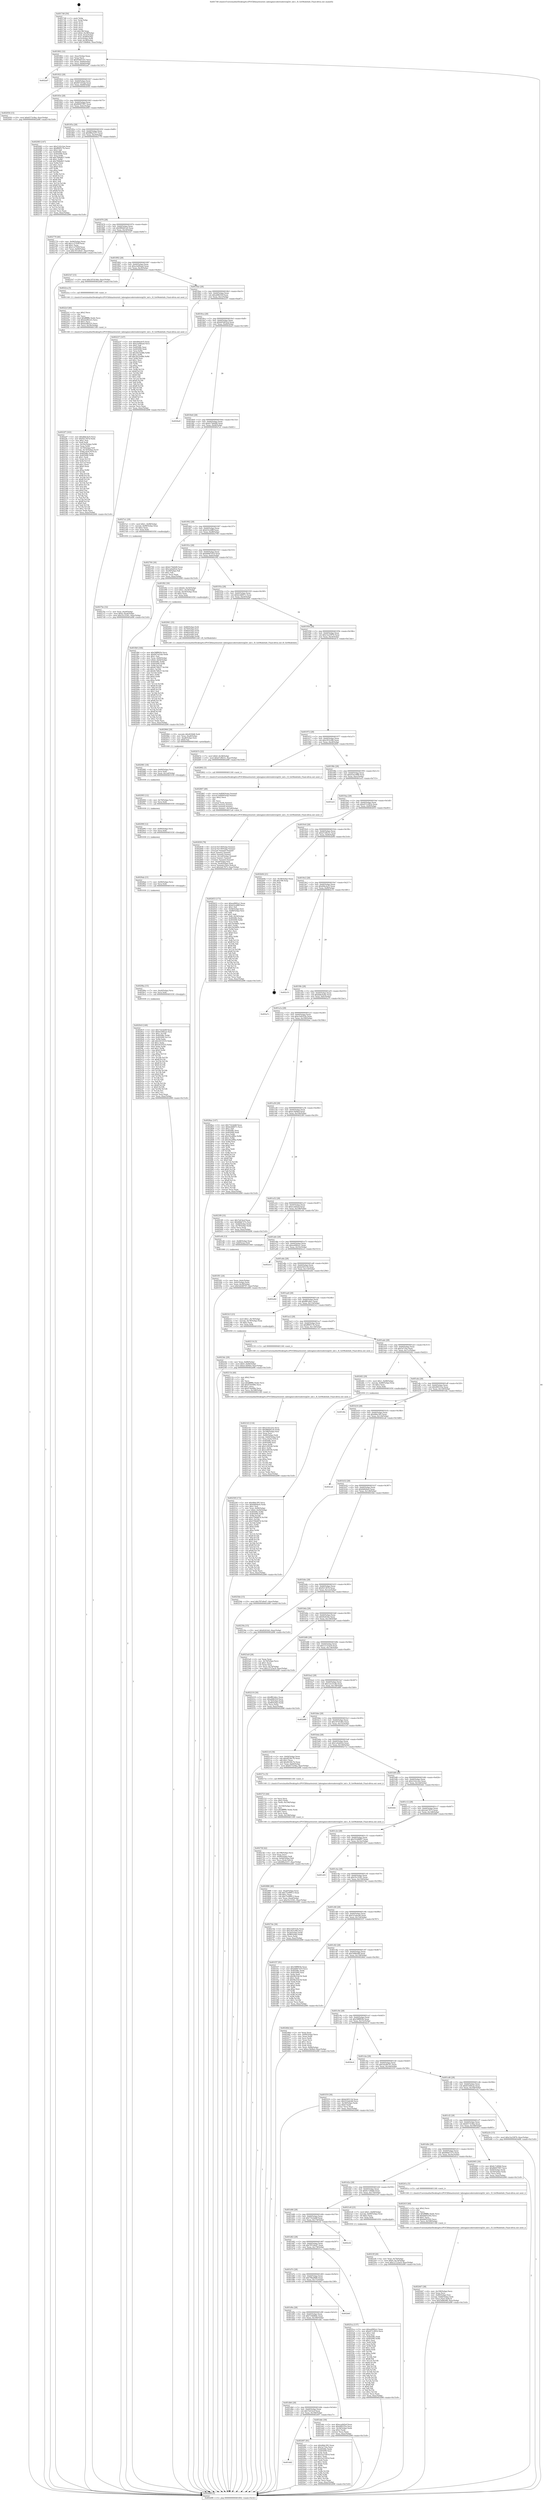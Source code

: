 digraph "0x4017d0" {
  label = "0x4017d0 (/mnt/c/Users/mathe/Desktop/tcc/POCII/binaries/extr_labenginecoderenderergl2tr_init.c_R_GetModeInfo_Final-ollvm.out::main(0))"
  labelloc = "t"
  node[shape=record]

  Entry [label="",width=0.3,height=0.3,shape=circle,fillcolor=black,style=filled]
  "0x401802" [label="{
     0x401802 [32]\l
     | [instrs]\l
     &nbsp;&nbsp;0x401802 \<+6\>: mov -0xac(%rbp),%eax\l
     &nbsp;&nbsp;0x401808 \<+2\>: mov %eax,%ecx\l
     &nbsp;&nbsp;0x40180a \<+6\>: sub $0x83b65167,%ecx\l
     &nbsp;&nbsp;0x401810 \<+6\>: mov %eax,-0xb0(%rbp)\l
     &nbsp;&nbsp;0x401816 \<+6\>: mov %ecx,-0xb4(%rbp)\l
     &nbsp;&nbsp;0x40181c \<+6\>: je 0000000000402ad7 \<main+0x1307\>\l
  }"]
  "0x402ad7" [label="{
     0x402ad7\l
  }", style=dashed]
  "0x401822" [label="{
     0x401822 [28]\l
     | [instrs]\l
     &nbsp;&nbsp;0x401822 \<+5\>: jmp 0000000000401827 \<main+0x57\>\l
     &nbsp;&nbsp;0x401827 \<+6\>: mov -0xb0(%rbp),%eax\l
     &nbsp;&nbsp;0x40182d \<+5\>: sub $0x847e03ab,%eax\l
     &nbsp;&nbsp;0x401832 \<+6\>: mov %eax,-0xb8(%rbp)\l
     &nbsp;&nbsp;0x401838 \<+6\>: je 0000000000402056 \<main+0x886\>\l
  }"]
  Exit [label="",width=0.3,height=0.3,shape=circle,fillcolor=black,style=filled,peripheries=2]
  "0x402056" [label="{
     0x402056 [15]\l
     | [instrs]\l
     &nbsp;&nbsp;0x402056 \<+10\>: movl $0x6573c0ba,-0xac(%rbp)\l
     &nbsp;&nbsp;0x402060 \<+5\>: jmp 0000000000402d98 \<main+0x15c8\>\l
  }"]
  "0x40183e" [label="{
     0x40183e [28]\l
     | [instrs]\l
     &nbsp;&nbsp;0x40183e \<+5\>: jmp 0000000000401843 \<main+0x73\>\l
     &nbsp;&nbsp;0x401843 \<+6\>: mov -0xb0(%rbp),%eax\l
     &nbsp;&nbsp;0x401849 \<+5\>: sub $0x86007997,%eax\l
     &nbsp;&nbsp;0x40184e \<+6\>: mov %eax,-0xbc(%rbp)\l
     &nbsp;&nbsp;0x401854 \<+6\>: je 0000000000402083 \<main+0x8b3\>\l
  }"]
  "0x4029c9" [label="{
     0x4029c9 [149]\l
     | [instrs]\l
     &nbsp;&nbsp;0x4029c9 \<+5\>: mov $0x732cbd4f,%eax\l
     &nbsp;&nbsp;0x4029ce \<+5\>: mov $0x63349cae,%esi\l
     &nbsp;&nbsp;0x4029d3 \<+3\>: mov $0x1,%r10b\l
     &nbsp;&nbsp;0x4029d6 \<+8\>: mov 0x40508c,%r9d\l
     &nbsp;&nbsp;0x4029de \<+8\>: mov 0x405090,%r11d\l
     &nbsp;&nbsp;0x4029e6 \<+3\>: mov %r9d,%ebx\l
     &nbsp;&nbsp;0x4029e9 \<+6\>: add $0x543161f3,%ebx\l
     &nbsp;&nbsp;0x4029ef \<+3\>: sub $0x1,%ebx\l
     &nbsp;&nbsp;0x4029f2 \<+6\>: sub $0x543161f3,%ebx\l
     &nbsp;&nbsp;0x4029f8 \<+4\>: imul %ebx,%r9d\l
     &nbsp;&nbsp;0x4029fc \<+4\>: and $0x1,%r9d\l
     &nbsp;&nbsp;0x402a00 \<+4\>: cmp $0x0,%r9d\l
     &nbsp;&nbsp;0x402a04 \<+4\>: sete %r14b\l
     &nbsp;&nbsp;0x402a08 \<+4\>: cmp $0xa,%r11d\l
     &nbsp;&nbsp;0x402a0c \<+4\>: setl %r15b\l
     &nbsp;&nbsp;0x402a10 \<+3\>: mov %r14b,%r12b\l
     &nbsp;&nbsp;0x402a13 \<+4\>: xor $0xff,%r12b\l
     &nbsp;&nbsp;0x402a17 \<+3\>: mov %r15b,%r13b\l
     &nbsp;&nbsp;0x402a1a \<+4\>: xor $0xff,%r13b\l
     &nbsp;&nbsp;0x402a1e \<+4\>: xor $0x0,%r10b\l
     &nbsp;&nbsp;0x402a22 \<+3\>: mov %r12b,%cl\l
     &nbsp;&nbsp;0x402a25 \<+3\>: and $0x0,%cl\l
     &nbsp;&nbsp;0x402a28 \<+3\>: and %r10b,%r14b\l
     &nbsp;&nbsp;0x402a2b \<+3\>: mov %r13b,%dl\l
     &nbsp;&nbsp;0x402a2e \<+3\>: and $0x0,%dl\l
     &nbsp;&nbsp;0x402a31 \<+3\>: and %r10b,%r15b\l
     &nbsp;&nbsp;0x402a34 \<+3\>: or %r14b,%cl\l
     &nbsp;&nbsp;0x402a37 \<+3\>: or %r15b,%dl\l
     &nbsp;&nbsp;0x402a3a \<+2\>: xor %dl,%cl\l
     &nbsp;&nbsp;0x402a3c \<+3\>: or %r13b,%r12b\l
     &nbsp;&nbsp;0x402a3f \<+4\>: xor $0xff,%r12b\l
     &nbsp;&nbsp;0x402a43 \<+4\>: or $0x0,%r10b\l
     &nbsp;&nbsp;0x402a47 \<+3\>: and %r10b,%r12b\l
     &nbsp;&nbsp;0x402a4a \<+3\>: or %r12b,%cl\l
     &nbsp;&nbsp;0x402a4d \<+3\>: test $0x1,%cl\l
     &nbsp;&nbsp;0x402a50 \<+3\>: cmovne %esi,%eax\l
     &nbsp;&nbsp;0x402a53 \<+6\>: mov %eax,-0xac(%rbp)\l
     &nbsp;&nbsp;0x402a59 \<+5\>: jmp 0000000000402d98 \<main+0x15c8\>\l
  }"]
  "0x402083" [label="{
     0x402083 [147]\l
     | [instrs]\l
     &nbsp;&nbsp;0x402083 \<+5\>: mov $0x2142c2ee,%eax\l
     &nbsp;&nbsp;0x402088 \<+5\>: mov $0xff99517b,%ecx\l
     &nbsp;&nbsp;0x40208d \<+2\>: mov $0x1,%dl\l
     &nbsp;&nbsp;0x40208f \<+7\>: mov 0x40508c,%esi\l
     &nbsp;&nbsp;0x402096 \<+7\>: mov 0x405090,%edi\l
     &nbsp;&nbsp;0x40209d \<+3\>: mov %esi,%r8d\l
     &nbsp;&nbsp;0x4020a0 \<+7\>: add $0x7f06d827,%r8d\l
     &nbsp;&nbsp;0x4020a7 \<+4\>: sub $0x1,%r8d\l
     &nbsp;&nbsp;0x4020ab \<+7\>: sub $0x7f06d827,%r8d\l
     &nbsp;&nbsp;0x4020b2 \<+4\>: imul %r8d,%esi\l
     &nbsp;&nbsp;0x4020b6 \<+3\>: and $0x1,%esi\l
     &nbsp;&nbsp;0x4020b9 \<+3\>: cmp $0x0,%esi\l
     &nbsp;&nbsp;0x4020bc \<+4\>: sete %r9b\l
     &nbsp;&nbsp;0x4020c0 \<+3\>: cmp $0xa,%edi\l
     &nbsp;&nbsp;0x4020c3 \<+4\>: setl %r10b\l
     &nbsp;&nbsp;0x4020c7 \<+3\>: mov %r9b,%r11b\l
     &nbsp;&nbsp;0x4020ca \<+4\>: xor $0xff,%r11b\l
     &nbsp;&nbsp;0x4020ce \<+3\>: mov %r10b,%bl\l
     &nbsp;&nbsp;0x4020d1 \<+3\>: xor $0xff,%bl\l
     &nbsp;&nbsp;0x4020d4 \<+3\>: xor $0x1,%dl\l
     &nbsp;&nbsp;0x4020d7 \<+3\>: mov %r11b,%r14b\l
     &nbsp;&nbsp;0x4020da \<+4\>: and $0xff,%r14b\l
     &nbsp;&nbsp;0x4020de \<+3\>: and %dl,%r9b\l
     &nbsp;&nbsp;0x4020e1 \<+3\>: mov %bl,%r15b\l
     &nbsp;&nbsp;0x4020e4 \<+4\>: and $0xff,%r15b\l
     &nbsp;&nbsp;0x4020e8 \<+3\>: and %dl,%r10b\l
     &nbsp;&nbsp;0x4020eb \<+3\>: or %r9b,%r14b\l
     &nbsp;&nbsp;0x4020ee \<+3\>: or %r10b,%r15b\l
     &nbsp;&nbsp;0x4020f1 \<+3\>: xor %r15b,%r14b\l
     &nbsp;&nbsp;0x4020f4 \<+3\>: or %bl,%r11b\l
     &nbsp;&nbsp;0x4020f7 \<+4\>: xor $0xff,%r11b\l
     &nbsp;&nbsp;0x4020fb \<+3\>: or $0x1,%dl\l
     &nbsp;&nbsp;0x4020fe \<+3\>: and %dl,%r11b\l
     &nbsp;&nbsp;0x402101 \<+3\>: or %r11b,%r14b\l
     &nbsp;&nbsp;0x402104 \<+4\>: test $0x1,%r14b\l
     &nbsp;&nbsp;0x402108 \<+3\>: cmovne %ecx,%eax\l
     &nbsp;&nbsp;0x40210b \<+6\>: mov %eax,-0xac(%rbp)\l
     &nbsp;&nbsp;0x402111 \<+5\>: jmp 0000000000402d98 \<main+0x15c8\>\l
  }"]
  "0x40185a" [label="{
     0x40185a [28]\l
     | [instrs]\l
     &nbsp;&nbsp;0x40185a \<+5\>: jmp 000000000040185f \<main+0x8f\>\l
     &nbsp;&nbsp;0x40185f \<+6\>: mov -0xb0(%rbp),%eax\l
     &nbsp;&nbsp;0x401865 \<+5\>: sub $0x8f6a5257,%eax\l
     &nbsp;&nbsp;0x40186a \<+6\>: mov %eax,-0xc0(%rbp)\l
     &nbsp;&nbsp;0x401870 \<+6\>: je 0000000000402779 \<main+0xfa9\>\l
  }"]
  "0x4029ba" [label="{
     0x4029ba [15]\l
     | [instrs]\l
     &nbsp;&nbsp;0x4029ba \<+7\>: mov -0xa0(%rbp),%rcx\l
     &nbsp;&nbsp;0x4029c1 \<+3\>: mov %rcx,%rdi\l
     &nbsp;&nbsp;0x4029c4 \<+5\>: call 0000000000401030 \<free@plt\>\l
     | [calls]\l
     &nbsp;&nbsp;0x401030 \{1\} (unknown)\l
  }"]
  "0x402779" [label="{
     0x402779 [40]\l
     | [instrs]\l
     &nbsp;&nbsp;0x402779 \<+6\>: mov -0x94(%rbp),%eax\l
     &nbsp;&nbsp;0x40277f \<+5\>: add $0x1c27f20f,%eax\l
     &nbsp;&nbsp;0x402784 \<+3\>: add $0x1,%eax\l
     &nbsp;&nbsp;0x402787 \<+5\>: sub $0x1c27f20f,%eax\l
     &nbsp;&nbsp;0x40278c \<+6\>: mov %eax,-0x94(%rbp)\l
     &nbsp;&nbsp;0x402792 \<+10\>: movl $0x787e9e47,-0xac(%rbp)\l
     &nbsp;&nbsp;0x40279c \<+5\>: jmp 0000000000402d98 \<main+0x15c8\>\l
  }"]
  "0x401876" [label="{
     0x401876 [28]\l
     | [instrs]\l
     &nbsp;&nbsp;0x401876 \<+5\>: jmp 000000000040187b \<main+0xab\>\l
     &nbsp;&nbsp;0x40187b \<+6\>: mov -0xb0(%rbp),%eax\l
     &nbsp;&nbsp;0x401881 \<+5\>: sub $0x980d41a0,%eax\l
     &nbsp;&nbsp;0x401886 \<+6\>: mov %eax,-0xc4(%rbp)\l
     &nbsp;&nbsp;0x40188c \<+6\>: je 00000000004021b7 \<main+0x9e7\>\l
  }"]
  "0x4029ab" [label="{
     0x4029ab [15]\l
     | [instrs]\l
     &nbsp;&nbsp;0x4029ab \<+7\>: mov -0x90(%rbp),%rcx\l
     &nbsp;&nbsp;0x4029b2 \<+3\>: mov %rcx,%rdi\l
     &nbsp;&nbsp;0x4029b5 \<+5\>: call 0000000000401030 \<free@plt\>\l
     | [calls]\l
     &nbsp;&nbsp;0x401030 \{1\} (unknown)\l
  }"]
  "0x4021b7" [label="{
     0x4021b7 [15]\l
     | [instrs]\l
     &nbsp;&nbsp;0x4021b7 \<+10\>: movl $0x187d146e,-0xac(%rbp)\l
     &nbsp;&nbsp;0x4021c1 \<+5\>: jmp 0000000000402d98 \<main+0x15c8\>\l
  }"]
  "0x401892" [label="{
     0x401892 [28]\l
     | [instrs]\l
     &nbsp;&nbsp;0x401892 \<+5\>: jmp 0000000000401897 \<main+0xc7\>\l
     &nbsp;&nbsp;0x401897 \<+6\>: mov -0xb0(%rbp),%eax\l
     &nbsp;&nbsp;0x40189d \<+5\>: sub $0xa3e89aad,%eax\l
     &nbsp;&nbsp;0x4018a2 \<+6\>: mov %eax,-0xc8(%rbp)\l
     &nbsp;&nbsp;0x4018a8 \<+6\>: je 00000000004022ca \<main+0xafa\>\l
  }"]
  "0x40299f" [label="{
     0x40299f [12]\l
     | [instrs]\l
     &nbsp;&nbsp;0x40299f \<+4\>: mov -0x80(%rbp),%rcx\l
     &nbsp;&nbsp;0x4029a3 \<+3\>: mov %rcx,%rdi\l
     &nbsp;&nbsp;0x4029a6 \<+5\>: call 0000000000401030 \<free@plt\>\l
     | [calls]\l
     &nbsp;&nbsp;0x401030 \{1\} (unknown)\l
  }"]
  "0x4022ca" [label="{
     0x4022ca [5]\l
     | [instrs]\l
     &nbsp;&nbsp;0x4022ca \<+5\>: call 0000000000401160 \<next_i\>\l
     | [calls]\l
     &nbsp;&nbsp;0x401160 \{1\} (/mnt/c/Users/mathe/Desktop/tcc/POCII/binaries/extr_labenginecoderenderergl2tr_init.c_R_GetModeInfo_Final-ollvm.out::next_i)\l
  }"]
  "0x4018ae" [label="{
     0x4018ae [28]\l
     | [instrs]\l
     &nbsp;&nbsp;0x4018ae \<+5\>: jmp 00000000004018b3 \<main+0xe3\>\l
     &nbsp;&nbsp;0x4018b3 \<+6\>: mov -0xb0(%rbp),%eax\l
     &nbsp;&nbsp;0x4018b9 \<+5\>: sub $0xa68fc02f,%eax\l
     &nbsp;&nbsp;0x4018be \<+6\>: mov %eax,-0xcc(%rbp)\l
     &nbsp;&nbsp;0x4018c4 \<+6\>: je 0000000000402237 \<main+0xa67\>\l
  }"]
  "0x402993" [label="{
     0x402993 [12]\l
     | [instrs]\l
     &nbsp;&nbsp;0x402993 \<+4\>: mov -0x70(%rbp),%rcx\l
     &nbsp;&nbsp;0x402997 \<+3\>: mov %rcx,%rdi\l
     &nbsp;&nbsp;0x40299a \<+5\>: call 0000000000401030 \<free@plt\>\l
     | [calls]\l
     &nbsp;&nbsp;0x401030 \{1\} (unknown)\l
  }"]
  "0x402237" [label="{
     0x402237 [147]\l
     | [instrs]\l
     &nbsp;&nbsp;0x402237 \<+5\>: mov $0xd9dc4cf3,%eax\l
     &nbsp;&nbsp;0x40223c \<+5\>: mov $0xa3e89aad,%ecx\l
     &nbsp;&nbsp;0x402241 \<+2\>: mov $0x1,%dl\l
     &nbsp;&nbsp;0x402243 \<+7\>: mov 0x40508c,%esi\l
     &nbsp;&nbsp;0x40224a \<+7\>: mov 0x405090,%edi\l
     &nbsp;&nbsp;0x402251 \<+3\>: mov %esi,%r8d\l
     &nbsp;&nbsp;0x402254 \<+7\>: sub $0x3023ed8b,%r8d\l
     &nbsp;&nbsp;0x40225b \<+4\>: sub $0x1,%r8d\l
     &nbsp;&nbsp;0x40225f \<+7\>: add $0x3023ed8b,%r8d\l
     &nbsp;&nbsp;0x402266 \<+4\>: imul %r8d,%esi\l
     &nbsp;&nbsp;0x40226a \<+3\>: and $0x1,%esi\l
     &nbsp;&nbsp;0x40226d \<+3\>: cmp $0x0,%esi\l
     &nbsp;&nbsp;0x402270 \<+4\>: sete %r9b\l
     &nbsp;&nbsp;0x402274 \<+3\>: cmp $0xa,%edi\l
     &nbsp;&nbsp;0x402277 \<+4\>: setl %r10b\l
     &nbsp;&nbsp;0x40227b \<+3\>: mov %r9b,%r11b\l
     &nbsp;&nbsp;0x40227e \<+4\>: xor $0xff,%r11b\l
     &nbsp;&nbsp;0x402282 \<+3\>: mov %r10b,%bl\l
     &nbsp;&nbsp;0x402285 \<+3\>: xor $0xff,%bl\l
     &nbsp;&nbsp;0x402288 \<+3\>: xor $0x1,%dl\l
     &nbsp;&nbsp;0x40228b \<+3\>: mov %r11b,%r14b\l
     &nbsp;&nbsp;0x40228e \<+4\>: and $0xff,%r14b\l
     &nbsp;&nbsp;0x402292 \<+3\>: and %dl,%r9b\l
     &nbsp;&nbsp;0x402295 \<+3\>: mov %bl,%r15b\l
     &nbsp;&nbsp;0x402298 \<+4\>: and $0xff,%r15b\l
     &nbsp;&nbsp;0x40229c \<+3\>: and %dl,%r10b\l
     &nbsp;&nbsp;0x40229f \<+3\>: or %r9b,%r14b\l
     &nbsp;&nbsp;0x4022a2 \<+3\>: or %r10b,%r15b\l
     &nbsp;&nbsp;0x4022a5 \<+3\>: xor %r15b,%r14b\l
     &nbsp;&nbsp;0x4022a8 \<+3\>: or %bl,%r11b\l
     &nbsp;&nbsp;0x4022ab \<+4\>: xor $0xff,%r11b\l
     &nbsp;&nbsp;0x4022af \<+3\>: or $0x1,%dl\l
     &nbsp;&nbsp;0x4022b2 \<+3\>: and %dl,%r11b\l
     &nbsp;&nbsp;0x4022b5 \<+3\>: or %r11b,%r14b\l
     &nbsp;&nbsp;0x4022b8 \<+4\>: test $0x1,%r14b\l
     &nbsp;&nbsp;0x4022bc \<+3\>: cmovne %ecx,%eax\l
     &nbsp;&nbsp;0x4022bf \<+6\>: mov %eax,-0xac(%rbp)\l
     &nbsp;&nbsp;0x4022c5 \<+5\>: jmp 0000000000402d98 \<main+0x15c8\>\l
  }"]
  "0x4018ca" [label="{
     0x4018ca [28]\l
     | [instrs]\l
     &nbsp;&nbsp;0x4018ca \<+5\>: jmp 00000000004018cf \<main+0xff\>\l
     &nbsp;&nbsp;0x4018cf \<+6\>: mov -0xb0(%rbp),%eax\l
     &nbsp;&nbsp;0x4018d5 \<+5\>: sub $0xb05d03cd,%eax\l
     &nbsp;&nbsp;0x4018da \<+6\>: mov %eax,-0xd0(%rbp)\l
     &nbsp;&nbsp;0x4018e0 \<+6\>: je 0000000000402ba9 \<main+0x13d9\>\l
  }"]
  "0x402981" [label="{
     0x402981 [18]\l
     | [instrs]\l
     &nbsp;&nbsp;0x402981 \<+4\>: mov -0x60(%rbp),%rcx\l
     &nbsp;&nbsp;0x402985 \<+3\>: mov %rcx,%rdi\l
     &nbsp;&nbsp;0x402988 \<+6\>: mov %eax,-0x1a4(%rbp)\l
     &nbsp;&nbsp;0x40298e \<+5\>: call 0000000000401030 \<free@plt\>\l
     | [calls]\l
     &nbsp;&nbsp;0x401030 \{1\} (unknown)\l
  }"]
  "0x402ba9" [label="{
     0x402ba9\l
  }", style=dashed]
  "0x4018e6" [label="{
     0x4018e6 [28]\l
     | [instrs]\l
     &nbsp;&nbsp;0x4018e6 \<+5\>: jmp 00000000004018eb \<main+0x11b\>\l
     &nbsp;&nbsp;0x4018eb \<+6\>: mov -0xb0(%rbp),%eax\l
     &nbsp;&nbsp;0x4018f1 \<+5\>: sub $0xb17bb0d9,%eax\l
     &nbsp;&nbsp;0x4018f6 \<+6\>: mov %eax,-0xd4(%rbp)\l
     &nbsp;&nbsp;0x4018fc \<+6\>: je 00000000004027a1 \<main+0xfd1\>\l
  }"]
  "0x402964" [label="{
     0x402964 [29]\l
     | [instrs]\l
     &nbsp;&nbsp;0x402964 \<+10\>: movabs $0x4030d6,%rdi\l
     &nbsp;&nbsp;0x40296e \<+6\>: mov %eax,-0xa8(%rbp)\l
     &nbsp;&nbsp;0x402974 \<+6\>: mov -0xa8(%rbp),%esi\l
     &nbsp;&nbsp;0x40297a \<+2\>: mov $0x0,%al\l
     &nbsp;&nbsp;0x40297c \<+5\>: call 0000000000401040 \<printf@plt\>\l
     | [calls]\l
     &nbsp;&nbsp;0x401040 \{1\} (unknown)\l
  }"]
  "0x4027a1" [label="{
     0x4027a1 [29]\l
     | [instrs]\l
     &nbsp;&nbsp;0x4027a1 \<+10\>: movl $0x1,-0x98(%rbp)\l
     &nbsp;&nbsp;0x4027ab \<+7\>: movslq -0x98(%rbp),%rax\l
     &nbsp;&nbsp;0x4027b2 \<+4\>: shl $0x2,%rax\l
     &nbsp;&nbsp;0x4027b6 \<+3\>: mov %rax,%rdi\l
     &nbsp;&nbsp;0x4027b9 \<+5\>: call 0000000000401050 \<malloc@plt\>\l
     | [calls]\l
     &nbsp;&nbsp;0x401050 \{1\} (unknown)\l
  }"]
  "0x401902" [label="{
     0x401902 [28]\l
     | [instrs]\l
     &nbsp;&nbsp;0x401902 \<+5\>: jmp 0000000000401907 \<main+0x137\>\l
     &nbsp;&nbsp;0x401907 \<+6\>: mov -0xb0(%rbp),%eax\l
     &nbsp;&nbsp;0x40190d \<+5\>: sub $0xb52cd6ff,%eax\l
     &nbsp;&nbsp;0x401912 \<+6\>: mov %eax,-0xd8(%rbp)\l
     &nbsp;&nbsp;0x401918 \<+6\>: je 0000000000402700 \<main+0xf30\>\l
  }"]
  "0x402838" [label="{
     0x402838 [78]\l
     | [instrs]\l
     &nbsp;&nbsp;0x402838 \<+8\>: movsd 0x7c8(%rip),%xmm1\l
     &nbsp;&nbsp;0x402840 \<+8\>: movsd 0x7c8(%rip),%xmm2\l
     &nbsp;&nbsp;0x402848 \<+4\>: cvtss2sd %xmm0,%xmm0\l
     &nbsp;&nbsp;0x40284c \<+4\>: divsd %xmm2,%xmm0\l
     &nbsp;&nbsp;0x402850 \<+4\>: addsd %xmm0,%xmm1\l
     &nbsp;&nbsp;0x402854 \<+8\>: movsd -0x1a0(%rbp),%xmm0\l
     &nbsp;&nbsp;0x40285c \<+4\>: mulsd %xmm1,%xmm0\l
     &nbsp;&nbsp;0x402860 \<+4\>: cvtsd2ss %xmm0,%xmm0\l
     &nbsp;&nbsp;0x402864 \<+7\>: mov -0xa0(%rbp),%rsi\l
     &nbsp;&nbsp;0x40286b \<+7\>: movslq -0xa4(%rbp),%rdi\l
     &nbsp;&nbsp;0x402872 \<+5\>: movss %xmm0,(%rsi,%rdi,4)\l
     &nbsp;&nbsp;0x402877 \<+10\>: movl $0x2afc7873,-0xac(%rbp)\l
     &nbsp;&nbsp;0x402881 \<+5\>: jmp 0000000000402d98 \<main+0x15c8\>\l
  }"]
  "0x402700" [label="{
     0x402700 [30]\l
     | [instrs]\l
     &nbsp;&nbsp;0x402700 \<+5\>: mov $0xb17bb0d9,%eax\l
     &nbsp;&nbsp;0x402705 \<+5\>: mov $0x1a0ab9cb,%ecx\l
     &nbsp;&nbsp;0x40270a \<+3\>: mov -0x29(%rbp),%dl\l
     &nbsp;&nbsp;0x40270d \<+3\>: test $0x1,%dl\l
     &nbsp;&nbsp;0x402710 \<+3\>: cmovne %ecx,%eax\l
     &nbsp;&nbsp;0x402713 \<+6\>: mov %eax,-0xac(%rbp)\l
     &nbsp;&nbsp;0x402719 \<+5\>: jmp 0000000000402d98 \<main+0x15c8\>\l
  }"]
  "0x40191e" [label="{
     0x40191e [28]\l
     | [instrs]\l
     &nbsp;&nbsp;0x40191e \<+5\>: jmp 0000000000401923 \<main+0x153\>\l
     &nbsp;&nbsp;0x401923 \<+6\>: mov -0xb0(%rbp),%eax\l
     &nbsp;&nbsp;0x401929 \<+5\>: sub $0xb6667d19,%eax\l
     &nbsp;&nbsp;0x40192e \<+6\>: mov %eax,-0xdc(%rbp)\l
     &nbsp;&nbsp;0x401934 \<+6\>: je 0000000000401f92 \<main+0x7c2\>\l
  }"]
  "0x402807" [label="{
     0x402807 [49]\l
     | [instrs]\l
     &nbsp;&nbsp;0x402807 \<+8\>: movsd 0x809(%rip),%xmm0\l
     &nbsp;&nbsp;0x40280f \<+8\>: movsd 0x809(%rip),%xmm1\l
     &nbsp;&nbsp;0x402817 \<+5\>: mov $0x2,%ecx\l
     &nbsp;&nbsp;0x40281c \<+1\>: cltd\l
     &nbsp;&nbsp;0x40281d \<+2\>: idiv %ecx\l
     &nbsp;&nbsp;0x40281f \<+4\>: cvtsi2sd %edx,%xmm2\l
     &nbsp;&nbsp;0x402823 \<+4\>: mulsd %xmm2,%xmm1\l
     &nbsp;&nbsp;0x402827 \<+4\>: addsd %xmm0,%xmm1\l
     &nbsp;&nbsp;0x40282b \<+8\>: movsd %xmm1,-0x1a0(%rbp)\l
     &nbsp;&nbsp;0x402833 \<+5\>: call 00000000004011a0 \<next_f\>\l
     | [calls]\l
     &nbsp;&nbsp;0x4011a0 \{1\} (/mnt/c/Users/mathe/Desktop/tcc/POCII/binaries/extr_labenginecoderenderergl2tr_init.c_R_GetModeInfo_Final-ollvm.out::next_f)\l
  }"]
  "0x401f92" [label="{
     0x401f92 [30]\l
     | [instrs]\l
     &nbsp;&nbsp;0x401f92 \<+7\>: movl $0x64,-0x50(%rbp)\l
     &nbsp;&nbsp;0x401f99 \<+7\>: movl $0x1,-0x54(%rbp)\l
     &nbsp;&nbsp;0x401fa0 \<+4\>: movslq -0x54(%rbp),%rax\l
     &nbsp;&nbsp;0x401fa4 \<+4\>: shl $0x2,%rax\l
     &nbsp;&nbsp;0x401fa8 \<+3\>: mov %rax,%rdi\l
     &nbsp;&nbsp;0x401fab \<+5\>: call 0000000000401050 \<malloc@plt\>\l
     | [calls]\l
     &nbsp;&nbsp;0x401050 \{1\} (unknown)\l
  }"]
  "0x40193a" [label="{
     0x40193a [28]\l
     | [instrs]\l
     &nbsp;&nbsp;0x40193a \<+5\>: jmp 000000000040193f \<main+0x16f\>\l
     &nbsp;&nbsp;0x40193f \<+6\>: mov -0xb0(%rbp),%eax\l
     &nbsp;&nbsp;0x401945 \<+5\>: sub $0xbcdd607c,%eax\l
     &nbsp;&nbsp;0x40194a \<+6\>: mov %eax,-0xe0(%rbp)\l
     &nbsp;&nbsp;0x401950 \<+6\>: je 0000000000402941 \<main+0x1171\>\l
  }"]
  "0x4027be" [label="{
     0x4027be [32]\l
     | [instrs]\l
     &nbsp;&nbsp;0x4027be \<+7\>: mov %rax,-0xa0(%rbp)\l
     &nbsp;&nbsp;0x4027c5 \<+10\>: movl $0x0,-0xa4(%rbp)\l
     &nbsp;&nbsp;0x4027cf \<+10\>: movl $0x35c31f41,-0xac(%rbp)\l
     &nbsp;&nbsp;0x4027d9 \<+5\>: jmp 0000000000402d98 \<main+0x15c8\>\l
  }"]
  "0x402941" [label="{
     0x402941 [35]\l
     | [instrs]\l
     &nbsp;&nbsp;0x402941 \<+4\>: mov -0x60(%rbp),%rdi\l
     &nbsp;&nbsp;0x402945 \<+4\>: mov -0x70(%rbp),%rsi\l
     &nbsp;&nbsp;0x402949 \<+4\>: mov -0x80(%rbp),%rdx\l
     &nbsp;&nbsp;0x40294d \<+7\>: mov -0x90(%rbp),%rcx\l
     &nbsp;&nbsp;0x402954 \<+7\>: mov -0xa0(%rbp),%r8\l
     &nbsp;&nbsp;0x40295b \<+4\>: mov -0x50(%rbp),%r9d\l
     &nbsp;&nbsp;0x40295f \<+5\>: call 0000000000401240 \<R_GetModeInfo\>\l
     | [calls]\l
     &nbsp;&nbsp;0x401240 \{1\} (/mnt/c/Users/mathe/Desktop/tcc/POCII/binaries/extr_labenginecoderenderergl2tr_init.c_R_GetModeInfo_Final-ollvm.out::R_GetModeInfo)\l
  }"]
  "0x401956" [label="{
     0x401956 [28]\l
     | [instrs]\l
     &nbsp;&nbsp;0x401956 \<+5\>: jmp 000000000040195b \<main+0x18b\>\l
     &nbsp;&nbsp;0x40195b \<+6\>: mov -0xb0(%rbp),%eax\l
     &nbsp;&nbsp;0x401961 \<+5\>: sub $0xc5a23870,%eax\l
     &nbsp;&nbsp;0x401966 \<+6\>: mov %eax,-0xe4(%rbp)\l
     &nbsp;&nbsp;0x40196c \<+6\>: je 0000000000402b7e \<main+0x13ae\>\l
  }"]
  "0x40274f" [label="{
     0x40274f [42]\l
     | [instrs]\l
     &nbsp;&nbsp;0x40274f \<+6\>: mov -0x198(%rbp),%ecx\l
     &nbsp;&nbsp;0x402755 \<+3\>: imul %eax,%ecx\l
     &nbsp;&nbsp;0x402758 \<+7\>: mov -0x90(%rbp),%rdi\l
     &nbsp;&nbsp;0x40275f \<+7\>: movslq -0x94(%rbp),%r8\l
     &nbsp;&nbsp;0x402766 \<+4\>: mov %ecx,(%rdi,%r8,4)\l
     &nbsp;&nbsp;0x40276a \<+10\>: movl $0x8f6a5257,-0xac(%rbp)\l
     &nbsp;&nbsp;0x402774 \<+5\>: jmp 0000000000402d98 \<main+0x15c8\>\l
  }"]
  "0x402b7e" [label="{
     0x402b7e [22]\l
     | [instrs]\l
     &nbsp;&nbsp;0x402b7e \<+7\>: movl $0x0,-0x38(%rbp)\l
     &nbsp;&nbsp;0x402b85 \<+10\>: movl $0xd7cf8231,-0xac(%rbp)\l
     &nbsp;&nbsp;0x402b8f \<+5\>: jmp 0000000000402d98 \<main+0x15c8\>\l
  }"]
  "0x401972" [label="{
     0x401972 [28]\l
     | [instrs]\l
     &nbsp;&nbsp;0x401972 \<+5\>: jmp 0000000000401977 \<main+0x1a7\>\l
     &nbsp;&nbsp;0x401977 \<+6\>: mov -0xb0(%rbp),%eax\l
     &nbsp;&nbsp;0x40197d \<+5\>: sub $0xc955cf46,%eax\l
     &nbsp;&nbsp;0x401982 \<+6\>: mov %eax,-0xe8(%rbp)\l
     &nbsp;&nbsp;0x401988 \<+6\>: je 0000000000402802 \<main+0x1032\>\l
  }"]
  "0x402723" [label="{
     0x402723 [44]\l
     | [instrs]\l
     &nbsp;&nbsp;0x402723 \<+2\>: xor %ecx,%ecx\l
     &nbsp;&nbsp;0x402725 \<+5\>: mov $0x2,%edx\l
     &nbsp;&nbsp;0x40272a \<+6\>: mov %edx,-0x194(%rbp)\l
     &nbsp;&nbsp;0x402730 \<+1\>: cltd\l
     &nbsp;&nbsp;0x402731 \<+6\>: mov -0x194(%rbp),%esi\l
     &nbsp;&nbsp;0x402737 \<+2\>: idiv %esi\l
     &nbsp;&nbsp;0x402739 \<+6\>: imul $0xfffffffe,%edx,%edx\l
     &nbsp;&nbsp;0x40273f \<+3\>: sub $0x1,%ecx\l
     &nbsp;&nbsp;0x402742 \<+2\>: sub %ecx,%edx\l
     &nbsp;&nbsp;0x402744 \<+6\>: mov %edx,-0x198(%rbp)\l
     &nbsp;&nbsp;0x40274a \<+5\>: call 0000000000401160 \<next_i\>\l
     | [calls]\l
     &nbsp;&nbsp;0x401160 \{1\} (/mnt/c/Users/mathe/Desktop/tcc/POCII/binaries/extr_labenginecoderenderergl2tr_init.c_R_GetModeInfo_Final-ollvm.out::next_i)\l
  }"]
  "0x402802" [label="{
     0x402802 [5]\l
     | [instrs]\l
     &nbsp;&nbsp;0x402802 \<+5\>: call 0000000000401160 \<next_i\>\l
     | [calls]\l
     &nbsp;&nbsp;0x401160 \{1\} (/mnt/c/Users/mathe/Desktop/tcc/POCII/binaries/extr_labenginecoderenderergl2tr_init.c_R_GetModeInfo_Final-ollvm.out::next_i)\l
  }"]
  "0x40198e" [label="{
     0x40198e [28]\l
     | [instrs]\l
     &nbsp;&nbsp;0x40198e \<+5\>: jmp 0000000000401993 \<main+0x1c3\>\l
     &nbsp;&nbsp;0x401993 \<+6\>: mov -0xb0(%rbp),%eax\l
     &nbsp;&nbsp;0x401999 \<+5\>: sub $0xd1bce488,%eax\l
     &nbsp;&nbsp;0x40199e \<+6\>: mov %eax,-0xec(%rbp)\l
     &nbsp;&nbsp;0x4019a4 \<+6\>: je 0000000000401ee5 \<main+0x715\>\l
  }"]
  "0x40250f" [label="{
     0x40250f [172]\l
     | [instrs]\l
     &nbsp;&nbsp;0x40250f \<+5\>: mov $0x48dc395,%ecx\l
     &nbsp;&nbsp;0x402514 \<+5\>: mov $0x6d644e4,%edx\l
     &nbsp;&nbsp;0x402519 \<+3\>: mov $0x1,%sil\l
     &nbsp;&nbsp;0x40251c \<+7\>: mov %rax,-0x90(%rbp)\l
     &nbsp;&nbsp;0x402523 \<+10\>: movl $0x0,-0x94(%rbp)\l
     &nbsp;&nbsp;0x40252d \<+8\>: mov 0x40508c,%r8d\l
     &nbsp;&nbsp;0x402535 \<+8\>: mov 0x405090,%r9d\l
     &nbsp;&nbsp;0x40253d \<+3\>: mov %r8d,%r10d\l
     &nbsp;&nbsp;0x402540 \<+7\>: add $0x57844874,%r10d\l
     &nbsp;&nbsp;0x402547 \<+4\>: sub $0x1,%r10d\l
     &nbsp;&nbsp;0x40254b \<+7\>: sub $0x57844874,%r10d\l
     &nbsp;&nbsp;0x402552 \<+4\>: imul %r10d,%r8d\l
     &nbsp;&nbsp;0x402556 \<+4\>: and $0x1,%r8d\l
     &nbsp;&nbsp;0x40255a \<+4\>: cmp $0x0,%r8d\l
     &nbsp;&nbsp;0x40255e \<+4\>: sete %r11b\l
     &nbsp;&nbsp;0x402562 \<+4\>: cmp $0xa,%r9d\l
     &nbsp;&nbsp;0x402566 \<+3\>: setl %bl\l
     &nbsp;&nbsp;0x402569 \<+3\>: mov %r11b,%r14b\l
     &nbsp;&nbsp;0x40256c \<+4\>: xor $0xff,%r14b\l
     &nbsp;&nbsp;0x402570 \<+3\>: mov %bl,%r15b\l
     &nbsp;&nbsp;0x402573 \<+4\>: xor $0xff,%r15b\l
     &nbsp;&nbsp;0x402577 \<+4\>: xor $0x1,%sil\l
     &nbsp;&nbsp;0x40257b \<+3\>: mov %r14b,%r12b\l
     &nbsp;&nbsp;0x40257e \<+4\>: and $0xff,%r12b\l
     &nbsp;&nbsp;0x402582 \<+3\>: and %sil,%r11b\l
     &nbsp;&nbsp;0x402585 \<+3\>: mov %r15b,%r13b\l
     &nbsp;&nbsp;0x402588 \<+4\>: and $0xff,%r13b\l
     &nbsp;&nbsp;0x40258c \<+3\>: and %sil,%bl\l
     &nbsp;&nbsp;0x40258f \<+3\>: or %r11b,%r12b\l
     &nbsp;&nbsp;0x402592 \<+3\>: or %bl,%r13b\l
     &nbsp;&nbsp;0x402595 \<+3\>: xor %r13b,%r12b\l
     &nbsp;&nbsp;0x402598 \<+3\>: or %r15b,%r14b\l
     &nbsp;&nbsp;0x40259b \<+4\>: xor $0xff,%r14b\l
     &nbsp;&nbsp;0x40259f \<+4\>: or $0x1,%sil\l
     &nbsp;&nbsp;0x4025a3 \<+3\>: and %sil,%r14b\l
     &nbsp;&nbsp;0x4025a6 \<+3\>: or %r14b,%r12b\l
     &nbsp;&nbsp;0x4025a9 \<+4\>: test $0x1,%r12b\l
     &nbsp;&nbsp;0x4025ad \<+3\>: cmovne %edx,%ecx\l
     &nbsp;&nbsp;0x4025b0 \<+6\>: mov %ecx,-0xac(%rbp)\l
     &nbsp;&nbsp;0x4025b6 \<+5\>: jmp 0000000000402d98 \<main+0x15c8\>\l
  }"]
  "0x401ee5" [label="{
     0x401ee5\l
  }", style=dashed]
  "0x4019aa" [label="{
     0x4019aa [28]\l
     | [instrs]\l
     &nbsp;&nbsp;0x4019aa \<+5\>: jmp 00000000004019af \<main+0x1df\>\l
     &nbsp;&nbsp;0x4019af \<+6\>: mov -0xb0(%rbp),%eax\l
     &nbsp;&nbsp;0x4019b5 \<+5\>: sub $0xd57e381b,%eax\l
     &nbsp;&nbsp;0x4019ba \<+6\>: mov %eax,-0xf0(%rbp)\l
     &nbsp;&nbsp;0x4019c0 \<+6\>: je 0000000000402653 \<main+0xe83\>\l
  }"]
  "0x401dd2" [label="{
     0x401dd2\l
  }", style=dashed]
  "0x402653" [label="{
     0x402653 [173]\l
     | [instrs]\l
     &nbsp;&nbsp;0x402653 \<+5\>: mov $0xeef082a1,%eax\l
     &nbsp;&nbsp;0x402658 \<+5\>: mov $0xb52cd6ff,%ecx\l
     &nbsp;&nbsp;0x40265d \<+2\>: mov $0x1,%dl\l
     &nbsp;&nbsp;0x40265f \<+6\>: mov -0x94(%rbp),%esi\l
     &nbsp;&nbsp;0x402665 \<+6\>: cmp -0x88(%rbp),%esi\l
     &nbsp;&nbsp;0x40266b \<+4\>: setl %dil\l
     &nbsp;&nbsp;0x40266f \<+4\>: and $0x1,%dil\l
     &nbsp;&nbsp;0x402673 \<+4\>: mov %dil,-0x29(%rbp)\l
     &nbsp;&nbsp;0x402677 \<+7\>: mov 0x40508c,%esi\l
     &nbsp;&nbsp;0x40267e \<+8\>: mov 0x405090,%r8d\l
     &nbsp;&nbsp;0x402686 \<+3\>: mov %esi,%r9d\l
     &nbsp;&nbsp;0x402689 \<+7\>: sub $0x18c94f91,%r9d\l
     &nbsp;&nbsp;0x402690 \<+4\>: sub $0x1,%r9d\l
     &nbsp;&nbsp;0x402694 \<+7\>: add $0x18c94f91,%r9d\l
     &nbsp;&nbsp;0x40269b \<+4\>: imul %r9d,%esi\l
     &nbsp;&nbsp;0x40269f \<+3\>: and $0x1,%esi\l
     &nbsp;&nbsp;0x4026a2 \<+3\>: cmp $0x0,%esi\l
     &nbsp;&nbsp;0x4026a5 \<+4\>: sete %dil\l
     &nbsp;&nbsp;0x4026a9 \<+4\>: cmp $0xa,%r8d\l
     &nbsp;&nbsp;0x4026ad \<+4\>: setl %r10b\l
     &nbsp;&nbsp;0x4026b1 \<+3\>: mov %dil,%r11b\l
     &nbsp;&nbsp;0x4026b4 \<+4\>: xor $0xff,%r11b\l
     &nbsp;&nbsp;0x4026b8 \<+3\>: mov %r10b,%bl\l
     &nbsp;&nbsp;0x4026bb \<+3\>: xor $0xff,%bl\l
     &nbsp;&nbsp;0x4026be \<+3\>: xor $0x1,%dl\l
     &nbsp;&nbsp;0x4026c1 \<+3\>: mov %r11b,%r14b\l
     &nbsp;&nbsp;0x4026c4 \<+4\>: and $0xff,%r14b\l
     &nbsp;&nbsp;0x4026c8 \<+3\>: and %dl,%dil\l
     &nbsp;&nbsp;0x4026cb \<+3\>: mov %bl,%r15b\l
     &nbsp;&nbsp;0x4026ce \<+4\>: and $0xff,%r15b\l
     &nbsp;&nbsp;0x4026d2 \<+3\>: and %dl,%r10b\l
     &nbsp;&nbsp;0x4026d5 \<+3\>: or %dil,%r14b\l
     &nbsp;&nbsp;0x4026d8 \<+3\>: or %r10b,%r15b\l
     &nbsp;&nbsp;0x4026db \<+3\>: xor %r15b,%r14b\l
     &nbsp;&nbsp;0x4026de \<+3\>: or %bl,%r11b\l
     &nbsp;&nbsp;0x4026e1 \<+4\>: xor $0xff,%r11b\l
     &nbsp;&nbsp;0x4026e5 \<+3\>: or $0x1,%dl\l
     &nbsp;&nbsp;0x4026e8 \<+3\>: and %dl,%r11b\l
     &nbsp;&nbsp;0x4026eb \<+3\>: or %r11b,%r14b\l
     &nbsp;&nbsp;0x4026ee \<+4\>: test $0x1,%r14b\l
     &nbsp;&nbsp;0x4026f2 \<+3\>: cmovne %ecx,%eax\l
     &nbsp;&nbsp;0x4026f5 \<+6\>: mov %eax,-0xac(%rbp)\l
     &nbsp;&nbsp;0x4026fb \<+5\>: jmp 0000000000402d98 \<main+0x15c8\>\l
  }"]
  "0x4019c6" [label="{
     0x4019c6 [28]\l
     | [instrs]\l
     &nbsp;&nbsp;0x4019c6 \<+5\>: jmp 00000000004019cb \<main+0x1fb\>\l
     &nbsp;&nbsp;0x4019cb \<+6\>: mov -0xb0(%rbp),%eax\l
     &nbsp;&nbsp;0x4019d1 \<+5\>: sub $0xd7cf8231,%eax\l
     &nbsp;&nbsp;0x4019d6 \<+6\>: mov %eax,-0xf4(%rbp)\l
     &nbsp;&nbsp;0x4019dc \<+6\>: je 0000000000402b94 \<main+0x13c4\>\l
  }"]
  "0x402497" [label="{
     0x402497 [91]\l
     | [instrs]\l
     &nbsp;&nbsp;0x402497 \<+5\>: mov $0x48dc395,%eax\l
     &nbsp;&nbsp;0x40249c \<+5\>: mov $0x3a716a,%ecx\l
     &nbsp;&nbsp;0x4024a1 \<+7\>: mov 0x40508c,%edx\l
     &nbsp;&nbsp;0x4024a8 \<+7\>: mov 0x405090,%esi\l
     &nbsp;&nbsp;0x4024af \<+2\>: mov %edx,%edi\l
     &nbsp;&nbsp;0x4024b1 \<+6\>: add $0x5a21001d,%edi\l
     &nbsp;&nbsp;0x4024b7 \<+3\>: sub $0x1,%edi\l
     &nbsp;&nbsp;0x4024ba \<+6\>: sub $0x5a21001d,%edi\l
     &nbsp;&nbsp;0x4024c0 \<+3\>: imul %edi,%edx\l
     &nbsp;&nbsp;0x4024c3 \<+3\>: and $0x1,%edx\l
     &nbsp;&nbsp;0x4024c6 \<+3\>: cmp $0x0,%edx\l
     &nbsp;&nbsp;0x4024c9 \<+4\>: sete %r8b\l
     &nbsp;&nbsp;0x4024cd \<+3\>: cmp $0xa,%esi\l
     &nbsp;&nbsp;0x4024d0 \<+4\>: setl %r9b\l
     &nbsp;&nbsp;0x4024d4 \<+3\>: mov %r8b,%r10b\l
     &nbsp;&nbsp;0x4024d7 \<+3\>: and %r9b,%r10b\l
     &nbsp;&nbsp;0x4024da \<+3\>: xor %r9b,%r8b\l
     &nbsp;&nbsp;0x4024dd \<+3\>: or %r8b,%r10b\l
     &nbsp;&nbsp;0x4024e0 \<+4\>: test $0x1,%r10b\l
     &nbsp;&nbsp;0x4024e4 \<+3\>: cmovne %ecx,%eax\l
     &nbsp;&nbsp;0x4024e7 \<+6\>: mov %eax,-0xac(%rbp)\l
     &nbsp;&nbsp;0x4024ed \<+5\>: jmp 0000000000402d98 \<main+0x15c8\>\l
  }"]
  "0x402b94" [label="{
     0x402b94 [21]\l
     | [instrs]\l
     &nbsp;&nbsp;0x402b94 \<+3\>: mov -0x38(%rbp),%eax\l
     &nbsp;&nbsp;0x402b97 \<+7\>: add $0x198,%rsp\l
     &nbsp;&nbsp;0x402b9e \<+1\>: pop %rbx\l
     &nbsp;&nbsp;0x402b9f \<+2\>: pop %r12\l
     &nbsp;&nbsp;0x402ba1 \<+2\>: pop %r13\l
     &nbsp;&nbsp;0x402ba3 \<+2\>: pop %r14\l
     &nbsp;&nbsp;0x402ba5 \<+2\>: pop %r15\l
     &nbsp;&nbsp;0x402ba7 \<+1\>: pop %rbp\l
     &nbsp;&nbsp;0x402ba8 \<+1\>: ret\l
  }"]
  "0x4019e2" [label="{
     0x4019e2 [28]\l
     | [instrs]\l
     &nbsp;&nbsp;0x4019e2 \<+5\>: jmp 00000000004019e7 \<main+0x217\>\l
     &nbsp;&nbsp;0x4019e7 \<+6\>: mov -0xb0(%rbp),%eax\l
     &nbsp;&nbsp;0x4019ed \<+5\>: sub $0xd9dc4cf3,%eax\l
     &nbsp;&nbsp;0x4019f2 \<+6\>: mov %eax,-0xf8(%rbp)\l
     &nbsp;&nbsp;0x4019f8 \<+6\>: je 0000000000402c51 \<main+0x1481\>\l
  }"]
  "0x402447" [label="{
     0x402447 [38]\l
     | [instrs]\l
     &nbsp;&nbsp;0x402447 \<+6\>: mov -0x190(%rbp),%ecx\l
     &nbsp;&nbsp;0x40244d \<+3\>: imul %eax,%ecx\l
     &nbsp;&nbsp;0x402450 \<+4\>: mov -0x80(%rbp),%rsi\l
     &nbsp;&nbsp;0x402454 \<+7\>: movslq -0x84(%rbp),%rdi\l
     &nbsp;&nbsp;0x40245b \<+3\>: mov %ecx,(%rsi,%rdi,4)\l
     &nbsp;&nbsp;0x40245e \<+10\>: movl $0x54f8e0f8,-0xac(%rbp)\l
     &nbsp;&nbsp;0x402468 \<+5\>: jmp 0000000000402d98 \<main+0x15c8\>\l
  }"]
  "0x402c51" [label="{
     0x402c51\l
  }", style=dashed]
  "0x4019fe" [label="{
     0x4019fe [28]\l
     | [instrs]\l
     &nbsp;&nbsp;0x4019fe \<+5\>: jmp 0000000000401a03 \<main+0x233\>\l
     &nbsp;&nbsp;0x401a03 \<+6\>: mov -0xb0(%rbp),%eax\l
     &nbsp;&nbsp;0x401a09 \<+5\>: sub $0xdddc4a4e,%eax\l
     &nbsp;&nbsp;0x401a0e \<+6\>: mov %eax,-0xfc(%rbp)\l
     &nbsp;&nbsp;0x401a14 \<+6\>: je 0000000000402a7c \<main+0x12ac\>\l
  }"]
  "0x40241f" [label="{
     0x40241f [40]\l
     | [instrs]\l
     &nbsp;&nbsp;0x40241f \<+5\>: mov $0x2,%ecx\l
     &nbsp;&nbsp;0x402424 \<+1\>: cltd\l
     &nbsp;&nbsp;0x402425 \<+2\>: idiv %ecx\l
     &nbsp;&nbsp;0x402427 \<+6\>: imul $0xfffffffe,%edx,%ecx\l
     &nbsp;&nbsp;0x40242d \<+6\>: add $0xbbf52292,%ecx\l
     &nbsp;&nbsp;0x402433 \<+3\>: add $0x1,%ecx\l
     &nbsp;&nbsp;0x402436 \<+6\>: sub $0xbbf52292,%ecx\l
     &nbsp;&nbsp;0x40243c \<+6\>: mov %ecx,-0x190(%rbp)\l
     &nbsp;&nbsp;0x402442 \<+5\>: call 0000000000401160 \<next_i\>\l
     | [calls]\l
     &nbsp;&nbsp;0x401160 \{1\} (/mnt/c/Users/mathe/Desktop/tcc/POCII/binaries/extr_labenginecoderenderergl2tr_init.c_R_GetModeInfo_Final-ollvm.out::next_i)\l
  }"]
  "0x402a7c" [label="{
     0x402a7c\l
  }", style=dashed]
  "0x401a1a" [label="{
     0x401a1a [28]\l
     | [instrs]\l
     &nbsp;&nbsp;0x401a1a \<+5\>: jmp 0000000000401a1f \<main+0x24f\>\l
     &nbsp;&nbsp;0x401a1f \<+6\>: mov -0xb0(%rbp),%eax\l
     &nbsp;&nbsp;0x401a25 \<+5\>: sub $0xe1b9352b,%eax\l
     &nbsp;&nbsp;0x401a2a \<+6\>: mov %eax,-0x100(%rbp)\l
     &nbsp;&nbsp;0x401a30 \<+6\>: je 00000000004028ae \<main+0x10de\>\l
  }"]
  "0x4023dc" [label="{
     0x4023dc [29]\l
     | [instrs]\l
     &nbsp;&nbsp;0x4023dc \<+4\>: mov %rax,-0x80(%rbp)\l
     &nbsp;&nbsp;0x4023e0 \<+10\>: movl $0x0,-0x84(%rbp)\l
     &nbsp;&nbsp;0x4023ea \<+10\>: movl $0xec3b94ef,-0xac(%rbp)\l
     &nbsp;&nbsp;0x4023f4 \<+5\>: jmp 0000000000402d98 \<main+0x15c8\>\l
  }"]
  "0x4028ae" [label="{
     0x4028ae [147]\l
     | [instrs]\l
     &nbsp;&nbsp;0x4028ae \<+5\>: mov $0x732cbd4f,%eax\l
     &nbsp;&nbsp;0x4028b3 \<+5\>: mov $0xbcdd607c,%ecx\l
     &nbsp;&nbsp;0x4028b8 \<+2\>: mov $0x1,%dl\l
     &nbsp;&nbsp;0x4028ba \<+7\>: mov 0x40508c,%esi\l
     &nbsp;&nbsp;0x4028c1 \<+7\>: mov 0x405090,%edi\l
     &nbsp;&nbsp;0x4028c8 \<+3\>: mov %esi,%r8d\l
     &nbsp;&nbsp;0x4028cb \<+7\>: add $0x50caf86a,%r8d\l
     &nbsp;&nbsp;0x4028d2 \<+4\>: sub $0x1,%r8d\l
     &nbsp;&nbsp;0x4028d6 \<+7\>: sub $0x50caf86a,%r8d\l
     &nbsp;&nbsp;0x4028dd \<+4\>: imul %r8d,%esi\l
     &nbsp;&nbsp;0x4028e1 \<+3\>: and $0x1,%esi\l
     &nbsp;&nbsp;0x4028e4 \<+3\>: cmp $0x0,%esi\l
     &nbsp;&nbsp;0x4028e7 \<+4\>: sete %r9b\l
     &nbsp;&nbsp;0x4028eb \<+3\>: cmp $0xa,%edi\l
     &nbsp;&nbsp;0x4028ee \<+4\>: setl %r10b\l
     &nbsp;&nbsp;0x4028f2 \<+3\>: mov %r9b,%r11b\l
     &nbsp;&nbsp;0x4028f5 \<+4\>: xor $0xff,%r11b\l
     &nbsp;&nbsp;0x4028f9 \<+3\>: mov %r10b,%bl\l
     &nbsp;&nbsp;0x4028fc \<+3\>: xor $0xff,%bl\l
     &nbsp;&nbsp;0x4028ff \<+3\>: xor $0x0,%dl\l
     &nbsp;&nbsp;0x402902 \<+3\>: mov %r11b,%r14b\l
     &nbsp;&nbsp;0x402905 \<+4\>: and $0x0,%r14b\l
     &nbsp;&nbsp;0x402909 \<+3\>: and %dl,%r9b\l
     &nbsp;&nbsp;0x40290c \<+3\>: mov %bl,%r15b\l
     &nbsp;&nbsp;0x40290f \<+4\>: and $0x0,%r15b\l
     &nbsp;&nbsp;0x402913 \<+3\>: and %dl,%r10b\l
     &nbsp;&nbsp;0x402916 \<+3\>: or %r9b,%r14b\l
     &nbsp;&nbsp;0x402919 \<+3\>: or %r10b,%r15b\l
     &nbsp;&nbsp;0x40291c \<+3\>: xor %r15b,%r14b\l
     &nbsp;&nbsp;0x40291f \<+3\>: or %bl,%r11b\l
     &nbsp;&nbsp;0x402922 \<+4\>: xor $0xff,%r11b\l
     &nbsp;&nbsp;0x402926 \<+3\>: or $0x0,%dl\l
     &nbsp;&nbsp;0x402929 \<+3\>: and %dl,%r11b\l
     &nbsp;&nbsp;0x40292c \<+3\>: or %r11b,%r14b\l
     &nbsp;&nbsp;0x40292f \<+4\>: test $0x1,%r14b\l
     &nbsp;&nbsp;0x402933 \<+3\>: cmovne %ecx,%eax\l
     &nbsp;&nbsp;0x402936 \<+6\>: mov %eax,-0xac(%rbp)\l
     &nbsp;&nbsp;0x40293c \<+5\>: jmp 0000000000402d98 \<main+0x15c8\>\l
  }"]
  "0x401a36" [label="{
     0x401a36 [28]\l
     | [instrs]\l
     &nbsp;&nbsp;0x401a36 \<+5\>: jmp 0000000000401a3b \<main+0x26b\>\l
     &nbsp;&nbsp;0x401a3b \<+6\>: mov -0xb0(%rbp),%eax\l
     &nbsp;&nbsp;0x401a41 \<+5\>: sub $0xec3b94ef,%eax\l
     &nbsp;&nbsp;0x401a46 \<+6\>: mov %eax,-0x104(%rbp)\l
     &nbsp;&nbsp;0x401a4c \<+6\>: je 00000000004023f9 \<main+0xc29\>\l
  }"]
  "0x4022f7" [label="{
     0x4022f7 [163]\l
     | [instrs]\l
     &nbsp;&nbsp;0x4022f7 \<+5\>: mov $0xd9dc4cf3,%ecx\l
     &nbsp;&nbsp;0x4022fc \<+5\>: mov $0x921367d,%edx\l
     &nbsp;&nbsp;0x402301 \<+3\>: mov $0x1,%sil\l
     &nbsp;&nbsp;0x402304 \<+2\>: xor %edi,%edi\l
     &nbsp;&nbsp;0x402306 \<+7\>: mov -0x18c(%rbp),%r8d\l
     &nbsp;&nbsp;0x40230d \<+4\>: imul %eax,%r8d\l
     &nbsp;&nbsp;0x402311 \<+4\>: mov -0x70(%rbp),%r9\l
     &nbsp;&nbsp;0x402315 \<+4\>: movslq -0x74(%rbp),%r10\l
     &nbsp;&nbsp;0x402319 \<+4\>: mov %r8d,(%r9,%r10,4)\l
     &nbsp;&nbsp;0x40231d \<+7\>: mov 0x40508c,%eax\l
     &nbsp;&nbsp;0x402324 \<+8\>: mov 0x405090,%r8d\l
     &nbsp;&nbsp;0x40232c \<+3\>: sub $0x1,%edi\l
     &nbsp;&nbsp;0x40232f \<+3\>: mov %eax,%r11d\l
     &nbsp;&nbsp;0x402332 \<+3\>: add %edi,%r11d\l
     &nbsp;&nbsp;0x402335 \<+4\>: imul %r11d,%eax\l
     &nbsp;&nbsp;0x402339 \<+3\>: and $0x1,%eax\l
     &nbsp;&nbsp;0x40233c \<+3\>: cmp $0x0,%eax\l
     &nbsp;&nbsp;0x40233f \<+3\>: sete %bl\l
     &nbsp;&nbsp;0x402342 \<+4\>: cmp $0xa,%r8d\l
     &nbsp;&nbsp;0x402346 \<+4\>: setl %r14b\l
     &nbsp;&nbsp;0x40234a \<+3\>: mov %bl,%r15b\l
     &nbsp;&nbsp;0x40234d \<+4\>: xor $0xff,%r15b\l
     &nbsp;&nbsp;0x402351 \<+3\>: mov %r14b,%r12b\l
     &nbsp;&nbsp;0x402354 \<+4\>: xor $0xff,%r12b\l
     &nbsp;&nbsp;0x402358 \<+4\>: xor $0x0,%sil\l
     &nbsp;&nbsp;0x40235c \<+3\>: mov %r15b,%r13b\l
     &nbsp;&nbsp;0x40235f \<+4\>: and $0x0,%r13b\l
     &nbsp;&nbsp;0x402363 \<+3\>: and %sil,%bl\l
     &nbsp;&nbsp;0x402366 \<+3\>: mov %r12b,%al\l
     &nbsp;&nbsp;0x402369 \<+2\>: and $0x0,%al\l
     &nbsp;&nbsp;0x40236b \<+3\>: and %sil,%r14b\l
     &nbsp;&nbsp;0x40236e \<+3\>: or %bl,%r13b\l
     &nbsp;&nbsp;0x402371 \<+3\>: or %r14b,%al\l
     &nbsp;&nbsp;0x402374 \<+3\>: xor %al,%r13b\l
     &nbsp;&nbsp;0x402377 \<+3\>: or %r12b,%r15b\l
     &nbsp;&nbsp;0x40237a \<+4\>: xor $0xff,%r15b\l
     &nbsp;&nbsp;0x40237e \<+4\>: or $0x0,%sil\l
     &nbsp;&nbsp;0x402382 \<+3\>: and %sil,%r15b\l
     &nbsp;&nbsp;0x402385 \<+3\>: or %r15b,%r13b\l
     &nbsp;&nbsp;0x402388 \<+4\>: test $0x1,%r13b\l
     &nbsp;&nbsp;0x40238c \<+3\>: cmovne %edx,%ecx\l
     &nbsp;&nbsp;0x40238f \<+6\>: mov %ecx,-0xac(%rbp)\l
     &nbsp;&nbsp;0x402395 \<+5\>: jmp 0000000000402d98 \<main+0x15c8\>\l
  }"]
  "0x4023f9" [label="{
     0x4023f9 [33]\l
     | [instrs]\l
     &nbsp;&nbsp;0x4023f9 \<+5\>: mov $0x7efc5ecf,%eax\l
     &nbsp;&nbsp;0x4023fe \<+5\>: mov $0x66bb727e,%ecx\l
     &nbsp;&nbsp;0x402403 \<+6\>: mov -0x84(%rbp),%edx\l
     &nbsp;&nbsp;0x402409 \<+3\>: cmp -0x78(%rbp),%edx\l
     &nbsp;&nbsp;0x40240c \<+3\>: cmovl %ecx,%eax\l
     &nbsp;&nbsp;0x40240f \<+6\>: mov %eax,-0xac(%rbp)\l
     &nbsp;&nbsp;0x402415 \<+5\>: jmp 0000000000402d98 \<main+0x15c8\>\l
  }"]
  "0x401a52" [label="{
     0x401a52 [28]\l
     | [instrs]\l
     &nbsp;&nbsp;0x401a52 \<+5\>: jmp 0000000000401a57 \<main+0x287\>\l
     &nbsp;&nbsp;0x401a57 \<+6\>: mov -0xb0(%rbp),%eax\l
     &nbsp;&nbsp;0x401a5d \<+5\>: sub $0xeca0d2ef,%eax\l
     &nbsp;&nbsp;0x401a62 \<+6\>: mov %eax,-0x108(%rbp)\l
     &nbsp;&nbsp;0x401a68 \<+6\>: je 0000000000401ef4 \<main+0x724\>\l
  }"]
  "0x4022cf" [label="{
     0x4022cf [40]\l
     | [instrs]\l
     &nbsp;&nbsp;0x4022cf \<+5\>: mov $0x2,%ecx\l
     &nbsp;&nbsp;0x4022d4 \<+1\>: cltd\l
     &nbsp;&nbsp;0x4022d5 \<+2\>: idiv %ecx\l
     &nbsp;&nbsp;0x4022d7 \<+6\>: imul $0xfffffffe,%edx,%ecx\l
     &nbsp;&nbsp;0x4022dd \<+6\>: sub $0xd2dfb225,%ecx\l
     &nbsp;&nbsp;0x4022e3 \<+3\>: add $0x1,%ecx\l
     &nbsp;&nbsp;0x4022e6 \<+6\>: add $0xd2dfb225,%ecx\l
     &nbsp;&nbsp;0x4022ec \<+6\>: mov %ecx,-0x18c(%rbp)\l
     &nbsp;&nbsp;0x4022f2 \<+5\>: call 0000000000401160 \<next_i\>\l
     | [calls]\l
     &nbsp;&nbsp;0x401160 \{1\} (/mnt/c/Users/mathe/Desktop/tcc/POCII/binaries/extr_labenginecoderenderergl2tr_init.c_R_GetModeInfo_Final-ollvm.out::next_i)\l
  }"]
  "0x401ef4" [label="{
     0x401ef4 [13]\l
     | [instrs]\l
     &nbsp;&nbsp;0x401ef4 \<+4\>: mov -0x48(%rbp),%rax\l
     &nbsp;&nbsp;0x401ef8 \<+4\>: mov 0x8(%rax),%rdi\l
     &nbsp;&nbsp;0x401efc \<+5\>: call 0000000000401060 \<atoi@plt\>\l
     | [calls]\l
     &nbsp;&nbsp;0x401060 \{1\} (unknown)\l
  }"]
  "0x401a6e" [label="{
     0x401a6e [28]\l
     | [instrs]\l
     &nbsp;&nbsp;0x401a6e \<+5\>: jmp 0000000000401a73 \<main+0x2a3\>\l
     &nbsp;&nbsp;0x401a73 \<+6\>: mov -0xb0(%rbp),%eax\l
     &nbsp;&nbsp;0x401a79 \<+5\>: sub $0xeef082a1,%eax\l
     &nbsp;&nbsp;0x401a7e \<+6\>: mov %eax,-0x10c(%rbp)\l
     &nbsp;&nbsp;0x401a84 \<+6\>: je 0000000000402ce3 \<main+0x1513\>\l
  }"]
  "0x4021ff" [label="{
     0x4021ff [26]\l
     | [instrs]\l
     &nbsp;&nbsp;0x4021ff \<+4\>: mov %rax,-0x70(%rbp)\l
     &nbsp;&nbsp;0x402203 \<+7\>: movl $0x0,-0x74(%rbp)\l
     &nbsp;&nbsp;0x40220a \<+10\>: movl $0x12723ac9,-0xac(%rbp)\l
     &nbsp;&nbsp;0x402214 \<+5\>: jmp 0000000000402d98 \<main+0x15c8\>\l
  }"]
  "0x402ce3" [label="{
     0x402ce3\l
  }", style=dashed]
  "0x401a8a" [label="{
     0x401a8a [28]\l
     | [instrs]\l
     &nbsp;&nbsp;0x401a8a \<+5\>: jmp 0000000000401a8f \<main+0x2bf\>\l
     &nbsp;&nbsp;0x401a8f \<+6\>: mov -0xb0(%rbp),%eax\l
     &nbsp;&nbsp;0x401a95 \<+5\>: sub $0xfa565134,%eax\l
     &nbsp;&nbsp;0x401a9a \<+6\>: mov %eax,-0x110(%rbp)\l
     &nbsp;&nbsp;0x401aa0 \<+6\>: je 0000000000402a6d \<main+0x129d\>\l
  }"]
  "0x402143" [label="{
     0x402143 [116]\l
     | [instrs]\l
     &nbsp;&nbsp;0x402143 \<+5\>: mov $0x2142c2ee,%ecx\l
     &nbsp;&nbsp;0x402148 \<+5\>: mov $0x980d41a0,%edx\l
     &nbsp;&nbsp;0x40214d \<+6\>: mov -0x188(%rbp),%esi\l
     &nbsp;&nbsp;0x402153 \<+3\>: imul %eax,%esi\l
     &nbsp;&nbsp;0x402156 \<+4\>: mov -0x60(%rbp),%rdi\l
     &nbsp;&nbsp;0x40215a \<+4\>: movslq -0x64(%rbp),%r8\l
     &nbsp;&nbsp;0x40215e \<+4\>: mov %esi,(%rdi,%r8,4)\l
     &nbsp;&nbsp;0x402162 \<+7\>: mov 0x40508c,%eax\l
     &nbsp;&nbsp;0x402169 \<+7\>: mov 0x405090,%esi\l
     &nbsp;&nbsp;0x402170 \<+3\>: mov %eax,%r9d\l
     &nbsp;&nbsp;0x402173 \<+7\>: add $0x1c09166,%r9d\l
     &nbsp;&nbsp;0x40217a \<+4\>: sub $0x1,%r9d\l
     &nbsp;&nbsp;0x40217e \<+7\>: sub $0x1c09166,%r9d\l
     &nbsp;&nbsp;0x402185 \<+4\>: imul %r9d,%eax\l
     &nbsp;&nbsp;0x402189 \<+3\>: and $0x1,%eax\l
     &nbsp;&nbsp;0x40218c \<+3\>: cmp $0x0,%eax\l
     &nbsp;&nbsp;0x40218f \<+4\>: sete %r10b\l
     &nbsp;&nbsp;0x402193 \<+3\>: cmp $0xa,%esi\l
     &nbsp;&nbsp;0x402196 \<+4\>: setl %r11b\l
     &nbsp;&nbsp;0x40219a \<+3\>: mov %r10b,%bl\l
     &nbsp;&nbsp;0x40219d \<+3\>: and %r11b,%bl\l
     &nbsp;&nbsp;0x4021a0 \<+3\>: xor %r11b,%r10b\l
     &nbsp;&nbsp;0x4021a3 \<+3\>: or %r10b,%bl\l
     &nbsp;&nbsp;0x4021a6 \<+3\>: test $0x1,%bl\l
     &nbsp;&nbsp;0x4021a9 \<+3\>: cmovne %edx,%ecx\l
     &nbsp;&nbsp;0x4021ac \<+6\>: mov %ecx,-0xac(%rbp)\l
     &nbsp;&nbsp;0x4021b2 \<+5\>: jmp 0000000000402d98 \<main+0x15c8\>\l
  }"]
  "0x402a6d" [label="{
     0x402a6d\l
  }", style=dashed]
  "0x401aa6" [label="{
     0x401aa6 [28]\l
     | [instrs]\l
     &nbsp;&nbsp;0x401aa6 \<+5\>: jmp 0000000000401aab \<main+0x2db\>\l
     &nbsp;&nbsp;0x401aab \<+6\>: mov -0xb0(%rbp),%eax\l
     &nbsp;&nbsp;0x401ab1 \<+5\>: sub $0xff81ddcc,%eax\l
     &nbsp;&nbsp;0x401ab6 \<+6\>: mov %eax,-0x114(%rbp)\l
     &nbsp;&nbsp;0x401abc \<+6\>: je 00000000004023c5 \<main+0xbf5\>\l
  }"]
  "0x40211b" [label="{
     0x40211b [40]\l
     | [instrs]\l
     &nbsp;&nbsp;0x40211b \<+5\>: mov $0x2,%ecx\l
     &nbsp;&nbsp;0x402120 \<+1\>: cltd\l
     &nbsp;&nbsp;0x402121 \<+2\>: idiv %ecx\l
     &nbsp;&nbsp;0x402123 \<+6\>: imul $0xfffffffe,%edx,%ecx\l
     &nbsp;&nbsp;0x402129 \<+6\>: add $0x97de0f9e,%ecx\l
     &nbsp;&nbsp;0x40212f \<+3\>: add $0x1,%ecx\l
     &nbsp;&nbsp;0x402132 \<+6\>: sub $0x97de0f9e,%ecx\l
     &nbsp;&nbsp;0x402138 \<+6\>: mov %ecx,-0x188(%rbp)\l
     &nbsp;&nbsp;0x40213e \<+5\>: call 0000000000401160 \<next_i\>\l
     | [calls]\l
     &nbsp;&nbsp;0x401160 \{1\} (/mnt/c/Users/mathe/Desktop/tcc/POCII/binaries/extr_labenginecoderenderergl2tr_init.c_R_GetModeInfo_Final-ollvm.out::next_i)\l
  }"]
  "0x4023c5" [label="{
     0x4023c5 [23]\l
     | [instrs]\l
     &nbsp;&nbsp;0x4023c5 \<+7\>: movl $0x1,-0x78(%rbp)\l
     &nbsp;&nbsp;0x4023cc \<+4\>: movslq -0x78(%rbp),%rax\l
     &nbsp;&nbsp;0x4023d0 \<+4\>: shl $0x2,%rax\l
     &nbsp;&nbsp;0x4023d4 \<+3\>: mov %rax,%rdi\l
     &nbsp;&nbsp;0x4023d7 \<+5\>: call 0000000000401050 \<malloc@plt\>\l
     | [calls]\l
     &nbsp;&nbsp;0x401050 \{1\} (unknown)\l
  }"]
  "0x401ac2" [label="{
     0x401ac2 [28]\l
     | [instrs]\l
     &nbsp;&nbsp;0x401ac2 \<+5\>: jmp 0000000000401ac7 \<main+0x2f7\>\l
     &nbsp;&nbsp;0x401ac7 \<+6\>: mov -0xb0(%rbp),%eax\l
     &nbsp;&nbsp;0x401acd \<+5\>: sub $0xff99517b,%eax\l
     &nbsp;&nbsp;0x401ad2 \<+6\>: mov %eax,-0x118(%rbp)\l
     &nbsp;&nbsp;0x401ad8 \<+6\>: je 0000000000402116 \<main+0x946\>\l
  }"]
  "0x401fb0" [label="{
     0x401fb0 [166]\l
     | [instrs]\l
     &nbsp;&nbsp;0x401fb0 \<+5\>: mov $0x58ff993b,%ecx\l
     &nbsp;&nbsp;0x401fb5 \<+5\>: mov $0x847e03ab,%edx\l
     &nbsp;&nbsp;0x401fba \<+3\>: mov $0x1,%sil\l
     &nbsp;&nbsp;0x401fbd \<+4\>: mov %rax,-0x60(%rbp)\l
     &nbsp;&nbsp;0x401fc1 \<+7\>: movl $0x0,-0x64(%rbp)\l
     &nbsp;&nbsp;0x401fc8 \<+8\>: mov 0x40508c,%r8d\l
     &nbsp;&nbsp;0x401fd0 \<+8\>: mov 0x405090,%r9d\l
     &nbsp;&nbsp;0x401fd8 \<+3\>: mov %r8d,%r10d\l
     &nbsp;&nbsp;0x401fdb \<+7\>: sub $0x9e74fb37,%r10d\l
     &nbsp;&nbsp;0x401fe2 \<+4\>: sub $0x1,%r10d\l
     &nbsp;&nbsp;0x401fe6 \<+7\>: add $0x9e74fb37,%r10d\l
     &nbsp;&nbsp;0x401fed \<+4\>: imul %r10d,%r8d\l
     &nbsp;&nbsp;0x401ff1 \<+4\>: and $0x1,%r8d\l
     &nbsp;&nbsp;0x401ff5 \<+4\>: cmp $0x0,%r8d\l
     &nbsp;&nbsp;0x401ff9 \<+4\>: sete %r11b\l
     &nbsp;&nbsp;0x401ffd \<+4\>: cmp $0xa,%r9d\l
     &nbsp;&nbsp;0x402001 \<+3\>: setl %bl\l
     &nbsp;&nbsp;0x402004 \<+3\>: mov %r11b,%r14b\l
     &nbsp;&nbsp;0x402007 \<+4\>: xor $0xff,%r14b\l
     &nbsp;&nbsp;0x40200b \<+3\>: mov %bl,%r15b\l
     &nbsp;&nbsp;0x40200e \<+4\>: xor $0xff,%r15b\l
     &nbsp;&nbsp;0x402012 \<+4\>: xor $0x1,%sil\l
     &nbsp;&nbsp;0x402016 \<+3\>: mov %r14b,%r12b\l
     &nbsp;&nbsp;0x402019 \<+4\>: and $0xff,%r12b\l
     &nbsp;&nbsp;0x40201d \<+3\>: and %sil,%r11b\l
     &nbsp;&nbsp;0x402020 \<+3\>: mov %r15b,%r13b\l
     &nbsp;&nbsp;0x402023 \<+4\>: and $0xff,%r13b\l
     &nbsp;&nbsp;0x402027 \<+3\>: and %sil,%bl\l
     &nbsp;&nbsp;0x40202a \<+3\>: or %r11b,%r12b\l
     &nbsp;&nbsp;0x40202d \<+3\>: or %bl,%r13b\l
     &nbsp;&nbsp;0x402030 \<+3\>: xor %r13b,%r12b\l
     &nbsp;&nbsp;0x402033 \<+3\>: or %r15b,%r14b\l
     &nbsp;&nbsp;0x402036 \<+4\>: xor $0xff,%r14b\l
     &nbsp;&nbsp;0x40203a \<+4\>: or $0x1,%sil\l
     &nbsp;&nbsp;0x40203e \<+3\>: and %sil,%r14b\l
     &nbsp;&nbsp;0x402041 \<+3\>: or %r14b,%r12b\l
     &nbsp;&nbsp;0x402044 \<+4\>: test $0x1,%r12b\l
     &nbsp;&nbsp;0x402048 \<+3\>: cmovne %edx,%ecx\l
     &nbsp;&nbsp;0x40204b \<+6\>: mov %ecx,-0xac(%rbp)\l
     &nbsp;&nbsp;0x402051 \<+5\>: jmp 0000000000402d98 \<main+0x15c8\>\l
  }"]
  "0x402116" [label="{
     0x402116 [5]\l
     | [instrs]\l
     &nbsp;&nbsp;0x402116 \<+5\>: call 0000000000401160 \<next_i\>\l
     | [calls]\l
     &nbsp;&nbsp;0x401160 \{1\} (/mnt/c/Users/mathe/Desktop/tcc/POCII/binaries/extr_labenginecoderenderergl2tr_init.c_R_GetModeInfo_Final-ollvm.out::next_i)\l
  }"]
  "0x401ade" [label="{
     0x401ade [28]\l
     | [instrs]\l
     &nbsp;&nbsp;0x401ade \<+5\>: jmp 0000000000401ae3 \<main+0x313\>\l
     &nbsp;&nbsp;0x401ae3 \<+6\>: mov -0xb0(%rbp),%eax\l
     &nbsp;&nbsp;0x401ae9 \<+5\>: sub $0x3a716a,%eax\l
     &nbsp;&nbsp;0x401aee \<+6\>: mov %eax,-0x11c(%rbp)\l
     &nbsp;&nbsp;0x401af4 \<+6\>: je 00000000004024f2 \<main+0xd22\>\l
  }"]
  "0x401f01" [label="{
     0x401f01 [24]\l
     | [instrs]\l
     &nbsp;&nbsp;0x401f01 \<+3\>: mov %eax,-0x4c(%rbp)\l
     &nbsp;&nbsp;0x401f04 \<+3\>: mov -0x4c(%rbp),%eax\l
     &nbsp;&nbsp;0x401f07 \<+3\>: mov %eax,-0x30(%rbp)\l
     &nbsp;&nbsp;0x401f0a \<+10\>: movl $0x5d248797,-0xac(%rbp)\l
     &nbsp;&nbsp;0x401f14 \<+5\>: jmp 0000000000402d98 \<main+0x15c8\>\l
  }"]
  "0x4024f2" [label="{
     0x4024f2 [29]\l
     | [instrs]\l
     &nbsp;&nbsp;0x4024f2 \<+10\>: movl $0x1,-0x88(%rbp)\l
     &nbsp;&nbsp;0x4024fc \<+7\>: movslq -0x88(%rbp),%rax\l
     &nbsp;&nbsp;0x402503 \<+4\>: shl $0x2,%rax\l
     &nbsp;&nbsp;0x402507 \<+3\>: mov %rax,%rdi\l
     &nbsp;&nbsp;0x40250a \<+5\>: call 0000000000401050 \<malloc@plt\>\l
     | [calls]\l
     &nbsp;&nbsp;0x401050 \{1\} (unknown)\l
  }"]
  "0x401afa" [label="{
     0x401afa [28]\l
     | [instrs]\l
     &nbsp;&nbsp;0x401afa \<+5\>: jmp 0000000000401aff \<main+0x32f\>\l
     &nbsp;&nbsp;0x401aff \<+6\>: mov -0xb0(%rbp),%eax\l
     &nbsp;&nbsp;0x401b05 \<+5\>: sub $0x489335a,%eax\l
     &nbsp;&nbsp;0x401b0a \<+6\>: mov %eax,-0x120(%rbp)\l
     &nbsp;&nbsp;0x401b10 \<+6\>: je 0000000000401dfa \<main+0x62a\>\l
  }"]
  "0x4017d0" [label="{
     0x4017d0 [50]\l
     | [instrs]\l
     &nbsp;&nbsp;0x4017d0 \<+1\>: push %rbp\l
     &nbsp;&nbsp;0x4017d1 \<+3\>: mov %rsp,%rbp\l
     &nbsp;&nbsp;0x4017d4 \<+2\>: push %r15\l
     &nbsp;&nbsp;0x4017d6 \<+2\>: push %r14\l
     &nbsp;&nbsp;0x4017d8 \<+2\>: push %r13\l
     &nbsp;&nbsp;0x4017da \<+2\>: push %r12\l
     &nbsp;&nbsp;0x4017dc \<+1\>: push %rbx\l
     &nbsp;&nbsp;0x4017dd \<+7\>: sub $0x198,%rsp\l
     &nbsp;&nbsp;0x4017e4 \<+7\>: movl $0x0,-0x38(%rbp)\l
     &nbsp;&nbsp;0x4017eb \<+3\>: mov %edi,-0x3c(%rbp)\l
     &nbsp;&nbsp;0x4017ee \<+4\>: mov %rsi,-0x48(%rbp)\l
     &nbsp;&nbsp;0x4017f2 \<+3\>: mov -0x3c(%rbp),%edi\l
     &nbsp;&nbsp;0x4017f5 \<+3\>: mov %edi,-0x34(%rbp)\l
     &nbsp;&nbsp;0x4017f8 \<+10\>: movl $0x7c0b864c,-0xac(%rbp)\l
  }"]
  "0x401dfa" [label="{
     0x401dfa\l
  }", style=dashed]
  "0x401b16" [label="{
     0x401b16 [28]\l
     | [instrs]\l
     &nbsp;&nbsp;0x401b16 \<+5\>: jmp 0000000000401b1b \<main+0x34b\>\l
     &nbsp;&nbsp;0x401b1b \<+6\>: mov -0xb0(%rbp),%eax\l
     &nbsp;&nbsp;0x401b21 \<+5\>: sub $0x48dc395,%eax\l
     &nbsp;&nbsp;0x401b26 \<+6\>: mov %eax,-0x124(%rbp)\l
     &nbsp;&nbsp;0x401b2c \<+6\>: je 0000000000402ca6 \<main+0x14d6\>\l
  }"]
  "0x402d98" [label="{
     0x402d98 [5]\l
     | [instrs]\l
     &nbsp;&nbsp;0x402d98 \<+5\>: jmp 0000000000401802 \<main+0x32\>\l
  }"]
  "0x402ca6" [label="{
     0x402ca6\l
  }", style=dashed]
  "0x401b32" [label="{
     0x401b32 [28]\l
     | [instrs]\l
     &nbsp;&nbsp;0x401b32 \<+5\>: jmp 0000000000401b37 \<main+0x367\>\l
     &nbsp;&nbsp;0x401b37 \<+6\>: mov -0xb0(%rbp),%eax\l
     &nbsp;&nbsp;0x401b3d \<+5\>: sub $0x6d644e4,%eax\l
     &nbsp;&nbsp;0x401b42 \<+6\>: mov %eax,-0x128(%rbp)\l
     &nbsp;&nbsp;0x401b48 \<+6\>: je 00000000004025bb \<main+0xdeb\>\l
  }"]
  "0x401db6" [label="{
     0x401db6 [28]\l
     | [instrs]\l
     &nbsp;&nbsp;0x401db6 \<+5\>: jmp 0000000000401dbb \<main+0x5eb\>\l
     &nbsp;&nbsp;0x401dbb \<+6\>: mov -0xb0(%rbp),%eax\l
     &nbsp;&nbsp;0x401dc1 \<+5\>: sub $0x7efc5ecf,%eax\l
     &nbsp;&nbsp;0x401dc6 \<+6\>: mov %eax,-0x184(%rbp)\l
     &nbsp;&nbsp;0x401dcc \<+6\>: je 0000000000402497 \<main+0xcc7\>\l
  }"]
  "0x4025bb" [label="{
     0x4025bb [15]\l
     | [instrs]\l
     &nbsp;&nbsp;0x4025bb \<+10\>: movl $0x787e9e47,-0xac(%rbp)\l
     &nbsp;&nbsp;0x4025c5 \<+5\>: jmp 0000000000402d98 \<main+0x15c8\>\l
  }"]
  "0x401b4e" [label="{
     0x401b4e [28]\l
     | [instrs]\l
     &nbsp;&nbsp;0x401b4e \<+5\>: jmp 0000000000401b53 \<main+0x383\>\l
     &nbsp;&nbsp;0x401b53 \<+6\>: mov -0xb0(%rbp),%eax\l
     &nbsp;&nbsp;0x401b59 \<+5\>: sub $0x921367d,%eax\l
     &nbsp;&nbsp;0x401b5e \<+6\>: mov %eax,-0x12c(%rbp)\l
     &nbsp;&nbsp;0x401b64 \<+6\>: je 000000000040239a \<main+0xbca\>\l
  }"]
  "0x401ddc" [label="{
     0x401ddc [30]\l
     | [instrs]\l
     &nbsp;&nbsp;0x401ddc \<+5\>: mov $0xeca0d2ef,%eax\l
     &nbsp;&nbsp;0x401de1 \<+5\>: mov $0x489335a,%ecx\l
     &nbsp;&nbsp;0x401de6 \<+3\>: mov -0x34(%rbp),%edx\l
     &nbsp;&nbsp;0x401de9 \<+3\>: cmp $0x2,%edx\l
     &nbsp;&nbsp;0x401dec \<+3\>: cmovne %ecx,%eax\l
     &nbsp;&nbsp;0x401def \<+6\>: mov %eax,-0xac(%rbp)\l
     &nbsp;&nbsp;0x401df5 \<+5\>: jmp 0000000000402d98 \<main+0x15c8\>\l
  }"]
  "0x40239a" [label="{
     0x40239a [15]\l
     | [instrs]\l
     &nbsp;&nbsp;0x40239a \<+10\>: movl $0xf4263d2,-0xac(%rbp)\l
     &nbsp;&nbsp;0x4023a4 \<+5\>: jmp 0000000000402d98 \<main+0x15c8\>\l
  }"]
  "0x401b6a" [label="{
     0x401b6a [28]\l
     | [instrs]\l
     &nbsp;&nbsp;0x401b6a \<+5\>: jmp 0000000000401b6f \<main+0x39f\>\l
     &nbsp;&nbsp;0x401b6f \<+6\>: mov -0xb0(%rbp),%eax\l
     &nbsp;&nbsp;0x401b75 \<+5\>: sub $0xf4263d2,%eax\l
     &nbsp;&nbsp;0x401b7a \<+6\>: mov %eax,-0x130(%rbp)\l
     &nbsp;&nbsp;0x401b80 \<+6\>: je 00000000004023a9 \<main+0xbd9\>\l
  }"]
  "0x401d9a" [label="{
     0x401d9a [28]\l
     | [instrs]\l
     &nbsp;&nbsp;0x401d9a \<+5\>: jmp 0000000000401d9f \<main+0x5cf\>\l
     &nbsp;&nbsp;0x401d9f \<+6\>: mov -0xb0(%rbp),%eax\l
     &nbsp;&nbsp;0x401da5 \<+5\>: sub $0x7c0b864c,%eax\l
     &nbsp;&nbsp;0x401daa \<+6\>: mov %eax,-0x180(%rbp)\l
     &nbsp;&nbsp;0x401db0 \<+6\>: je 0000000000401ddc \<main+0x60c\>\l
  }"]
  "0x4023a9" [label="{
     0x4023a9 [28]\l
     | [instrs]\l
     &nbsp;&nbsp;0x4023a9 \<+2\>: xor %eax,%eax\l
     &nbsp;&nbsp;0x4023ab \<+3\>: mov -0x74(%rbp),%ecx\l
     &nbsp;&nbsp;0x4023ae \<+3\>: sub $0x1,%eax\l
     &nbsp;&nbsp;0x4023b1 \<+2\>: sub %eax,%ecx\l
     &nbsp;&nbsp;0x4023b3 \<+3\>: mov %ecx,-0x74(%rbp)\l
     &nbsp;&nbsp;0x4023b6 \<+10\>: movl $0x12723ac9,-0xac(%rbp)\l
     &nbsp;&nbsp;0x4023c0 \<+5\>: jmp 0000000000402d98 \<main+0x15c8\>\l
  }"]
  "0x401b86" [label="{
     0x401b86 [28]\l
     | [instrs]\l
     &nbsp;&nbsp;0x401b86 \<+5\>: jmp 0000000000401b8b \<main+0x3bb\>\l
     &nbsp;&nbsp;0x401b8b \<+6\>: mov -0xb0(%rbp),%eax\l
     &nbsp;&nbsp;0x401b91 \<+5\>: sub $0x12723ac9,%eax\l
     &nbsp;&nbsp;0x401b96 \<+6\>: mov %eax,-0x134(%rbp)\l
     &nbsp;&nbsp;0x401b9c \<+6\>: je 0000000000402219 \<main+0xa49\>\l
  }"]
  "0x402b6f" [label="{
     0x402b6f\l
  }", style=dashed]
  "0x402219" [label="{
     0x402219 [30]\l
     | [instrs]\l
     &nbsp;&nbsp;0x402219 \<+5\>: mov $0xff81ddcc,%eax\l
     &nbsp;&nbsp;0x40221e \<+5\>: mov $0xa68fc02f,%ecx\l
     &nbsp;&nbsp;0x402223 \<+3\>: mov -0x74(%rbp),%edx\l
     &nbsp;&nbsp;0x402226 \<+3\>: cmp -0x68(%rbp),%edx\l
     &nbsp;&nbsp;0x402229 \<+3\>: cmovl %ecx,%eax\l
     &nbsp;&nbsp;0x40222c \<+6\>: mov %eax,-0xac(%rbp)\l
     &nbsp;&nbsp;0x402232 \<+5\>: jmp 0000000000402d98 \<main+0x15c8\>\l
  }"]
  "0x401ba2" [label="{
     0x401ba2 [28]\l
     | [instrs]\l
     &nbsp;&nbsp;0x401ba2 \<+5\>: jmp 0000000000401ba7 \<main+0x3d7\>\l
     &nbsp;&nbsp;0x401ba7 \<+6\>: mov -0xb0(%rbp),%eax\l
     &nbsp;&nbsp;0x401bad \<+5\>: sub $0x12e331db,%eax\l
     &nbsp;&nbsp;0x401bb2 \<+6\>: mov %eax,-0x138(%rbp)\l
     &nbsp;&nbsp;0x401bb8 \<+6\>: je 0000000000402d89 \<main+0x15b9\>\l
  }"]
  "0x401d7e" [label="{
     0x401d7e [28]\l
     | [instrs]\l
     &nbsp;&nbsp;0x401d7e \<+5\>: jmp 0000000000401d83 \<main+0x5b3\>\l
     &nbsp;&nbsp;0x401d83 \<+6\>: mov -0xb0(%rbp),%eax\l
     &nbsp;&nbsp;0x401d89 \<+5\>: sub $0x78ba96fb,%eax\l
     &nbsp;&nbsp;0x401d8e \<+6\>: mov %eax,-0x17c(%rbp)\l
     &nbsp;&nbsp;0x401d94 \<+6\>: je 0000000000402b6f \<main+0x139f\>\l
  }"]
  "0x402d89" [label="{
     0x402d89\l
  }", style=dashed]
  "0x401bbe" [label="{
     0x401bbe [28]\l
     | [instrs]\l
     &nbsp;&nbsp;0x401bbe \<+5\>: jmp 0000000000401bc3 \<main+0x3f3\>\l
     &nbsp;&nbsp;0x401bc3 \<+6\>: mov -0xb0(%rbp),%eax\l
     &nbsp;&nbsp;0x401bc9 \<+5\>: sub $0x187d146e,%eax\l
     &nbsp;&nbsp;0x401bce \<+6\>: mov %eax,-0x13c(%rbp)\l
     &nbsp;&nbsp;0x401bd4 \<+6\>: je 00000000004021c6 \<main+0x9f6\>\l
  }"]
  "0x4025ca" [label="{
     0x4025ca [137]\l
     | [instrs]\l
     &nbsp;&nbsp;0x4025ca \<+5\>: mov $0xeef082a1,%eax\l
     &nbsp;&nbsp;0x4025cf \<+5\>: mov $0xd57e381b,%ecx\l
     &nbsp;&nbsp;0x4025d4 \<+2\>: mov $0x1,%dl\l
     &nbsp;&nbsp;0x4025d6 \<+2\>: xor %esi,%esi\l
     &nbsp;&nbsp;0x4025d8 \<+7\>: mov 0x40508c,%edi\l
     &nbsp;&nbsp;0x4025df \<+8\>: mov 0x405090,%r8d\l
     &nbsp;&nbsp;0x4025e7 \<+3\>: sub $0x1,%esi\l
     &nbsp;&nbsp;0x4025ea \<+3\>: mov %edi,%r9d\l
     &nbsp;&nbsp;0x4025ed \<+3\>: add %esi,%r9d\l
     &nbsp;&nbsp;0x4025f0 \<+4\>: imul %r9d,%edi\l
     &nbsp;&nbsp;0x4025f4 \<+3\>: and $0x1,%edi\l
     &nbsp;&nbsp;0x4025f7 \<+3\>: cmp $0x0,%edi\l
     &nbsp;&nbsp;0x4025fa \<+4\>: sete %r10b\l
     &nbsp;&nbsp;0x4025fe \<+4\>: cmp $0xa,%r8d\l
     &nbsp;&nbsp;0x402602 \<+4\>: setl %r11b\l
     &nbsp;&nbsp;0x402606 \<+3\>: mov %r10b,%bl\l
     &nbsp;&nbsp;0x402609 \<+3\>: xor $0xff,%bl\l
     &nbsp;&nbsp;0x40260c \<+3\>: mov %r11b,%r14b\l
     &nbsp;&nbsp;0x40260f \<+4\>: xor $0xff,%r14b\l
     &nbsp;&nbsp;0x402613 \<+3\>: xor $0x0,%dl\l
     &nbsp;&nbsp;0x402616 \<+3\>: mov %bl,%r15b\l
     &nbsp;&nbsp;0x402619 \<+4\>: and $0x0,%r15b\l
     &nbsp;&nbsp;0x40261d \<+3\>: and %dl,%r10b\l
     &nbsp;&nbsp;0x402620 \<+3\>: mov %r14b,%r12b\l
     &nbsp;&nbsp;0x402623 \<+4\>: and $0x0,%r12b\l
     &nbsp;&nbsp;0x402627 \<+3\>: and %dl,%r11b\l
     &nbsp;&nbsp;0x40262a \<+3\>: or %r10b,%r15b\l
     &nbsp;&nbsp;0x40262d \<+3\>: or %r11b,%r12b\l
     &nbsp;&nbsp;0x402630 \<+3\>: xor %r12b,%r15b\l
     &nbsp;&nbsp;0x402633 \<+3\>: or %r14b,%bl\l
     &nbsp;&nbsp;0x402636 \<+3\>: xor $0xff,%bl\l
     &nbsp;&nbsp;0x402639 \<+3\>: or $0x0,%dl\l
     &nbsp;&nbsp;0x40263c \<+2\>: and %dl,%bl\l
     &nbsp;&nbsp;0x40263e \<+3\>: or %bl,%r15b\l
     &nbsp;&nbsp;0x402641 \<+4\>: test $0x1,%r15b\l
     &nbsp;&nbsp;0x402645 \<+3\>: cmovne %ecx,%eax\l
     &nbsp;&nbsp;0x402648 \<+6\>: mov %eax,-0xac(%rbp)\l
     &nbsp;&nbsp;0x40264e \<+5\>: jmp 0000000000402d98 \<main+0x15c8\>\l
  }"]
  "0x4021c6" [label="{
     0x4021c6 [34]\l
     | [instrs]\l
     &nbsp;&nbsp;0x4021c6 \<+3\>: mov -0x64(%rbp),%eax\l
     &nbsp;&nbsp;0x4021c9 \<+5\>: sub $0x4f236c7b,%eax\l
     &nbsp;&nbsp;0x4021ce \<+3\>: add $0x1,%eax\l
     &nbsp;&nbsp;0x4021d1 \<+5\>: add $0x4f236c7b,%eax\l
     &nbsp;&nbsp;0x4021d6 \<+3\>: mov %eax,-0x64(%rbp)\l
     &nbsp;&nbsp;0x4021d9 \<+10\>: movl $0x6573c0ba,-0xac(%rbp)\l
     &nbsp;&nbsp;0x4021e3 \<+5\>: jmp 0000000000402d98 \<main+0x15c8\>\l
  }"]
  "0x401bda" [label="{
     0x401bda [28]\l
     | [instrs]\l
     &nbsp;&nbsp;0x401bda \<+5\>: jmp 0000000000401bdf \<main+0x40f\>\l
     &nbsp;&nbsp;0x401bdf \<+6\>: mov -0xb0(%rbp),%eax\l
     &nbsp;&nbsp;0x401be5 \<+5\>: sub $0x1a0ab9cb,%eax\l
     &nbsp;&nbsp;0x401bea \<+6\>: mov %eax,-0x140(%rbp)\l
     &nbsp;&nbsp;0x401bf0 \<+6\>: je 000000000040271e \<main+0xf4e\>\l
  }"]
  "0x401d62" [label="{
     0x401d62 [28]\l
     | [instrs]\l
     &nbsp;&nbsp;0x401d62 \<+5\>: jmp 0000000000401d67 \<main+0x597\>\l
     &nbsp;&nbsp;0x401d67 \<+6\>: mov -0xb0(%rbp),%eax\l
     &nbsp;&nbsp;0x401d6d \<+5\>: sub $0x787e9e47,%eax\l
     &nbsp;&nbsp;0x401d72 \<+6\>: mov %eax,-0x178(%rbp)\l
     &nbsp;&nbsp;0x401d78 \<+6\>: je 00000000004025ca \<main+0xdfa\>\l
  }"]
  "0x40271e" [label="{
     0x40271e [5]\l
     | [instrs]\l
     &nbsp;&nbsp;0x40271e \<+5\>: call 0000000000401160 \<next_i\>\l
     | [calls]\l
     &nbsp;&nbsp;0x401160 \{1\} (/mnt/c/Users/mathe/Desktop/tcc/POCII/binaries/extr_labenginecoderenderergl2tr_init.c_R_GetModeInfo_Final-ollvm.out::next_i)\l
  }"]
  "0x401bf6" [label="{
     0x401bf6 [28]\l
     | [instrs]\l
     &nbsp;&nbsp;0x401bf6 \<+5\>: jmp 0000000000401bfb \<main+0x42b\>\l
     &nbsp;&nbsp;0x401bfb \<+6\>: mov -0xb0(%rbp),%eax\l
     &nbsp;&nbsp;0x401c01 \<+5\>: sub $0x2142c2ee,%eax\l
     &nbsp;&nbsp;0x401c06 \<+6\>: mov %eax,-0x144(%rbp)\l
     &nbsp;&nbsp;0x401c0c \<+6\>: je 0000000000402bfc \<main+0x142c\>\l
  }"]
  "0x402cf2" [label="{
     0x402cf2\l
  }", style=dashed]
  "0x402bfc" [label="{
     0x402bfc\l
  }", style=dashed]
  "0x401c12" [label="{
     0x401c12 [28]\l
     | [instrs]\l
     &nbsp;&nbsp;0x401c12 \<+5\>: jmp 0000000000401c17 \<main+0x447\>\l
     &nbsp;&nbsp;0x401c17 \<+6\>: mov -0xb0(%rbp),%eax\l
     &nbsp;&nbsp;0x401c1d \<+5\>: sub $0x2afc7873,%eax\l
     &nbsp;&nbsp;0x401c22 \<+6\>: mov %eax,-0x148(%rbp)\l
     &nbsp;&nbsp;0x401c28 \<+6\>: je 0000000000402886 \<main+0x10b6\>\l
  }"]
  "0x401d46" [label="{
     0x401d46 [28]\l
     | [instrs]\l
     &nbsp;&nbsp;0x401d46 \<+5\>: jmp 0000000000401d4b \<main+0x57b\>\l
     &nbsp;&nbsp;0x401d4b \<+6\>: mov -0xb0(%rbp),%eax\l
     &nbsp;&nbsp;0x401d51 \<+5\>: sub $0x732cbd4f,%eax\l
     &nbsp;&nbsp;0x401d56 \<+6\>: mov %eax,-0x174(%rbp)\l
     &nbsp;&nbsp;0x401d5c \<+6\>: je 0000000000402cf2 \<main+0x1522\>\l
  }"]
  "0x402886" [label="{
     0x402886 [40]\l
     | [instrs]\l
     &nbsp;&nbsp;0x402886 \<+6\>: mov -0xa4(%rbp),%eax\l
     &nbsp;&nbsp;0x40288c \<+5\>: add $0x75c89913,%eax\l
     &nbsp;&nbsp;0x402891 \<+3\>: add $0x1,%eax\l
     &nbsp;&nbsp;0x402894 \<+5\>: sub $0x75c89913,%eax\l
     &nbsp;&nbsp;0x402899 \<+6\>: mov %eax,-0xa4(%rbp)\l
     &nbsp;&nbsp;0x40289f \<+10\>: movl $0x35c31f41,-0xac(%rbp)\l
     &nbsp;&nbsp;0x4028a9 \<+5\>: jmp 0000000000402d98 \<main+0x15c8\>\l
  }"]
  "0x401c2e" [label="{
     0x401c2e [28]\l
     | [instrs]\l
     &nbsp;&nbsp;0x401c2e \<+5\>: jmp 0000000000401c33 \<main+0x463\>\l
     &nbsp;&nbsp;0x401c33 \<+6\>: mov -0xb0(%rbp),%eax\l
     &nbsp;&nbsp;0x401c39 \<+5\>: sub $0x35248897,%eax\l
     &nbsp;&nbsp;0x401c3e \<+6\>: mov %eax,-0x14c(%rbp)\l
     &nbsp;&nbsp;0x401c44 \<+6\>: je 0000000000401e83 \<main+0x6b3\>\l
  }"]
  "0x4021e8" [label="{
     0x4021e8 [23]\l
     | [instrs]\l
     &nbsp;&nbsp;0x4021e8 \<+7\>: movl $0x1,-0x68(%rbp)\l
     &nbsp;&nbsp;0x4021ef \<+4\>: movslq -0x68(%rbp),%rax\l
     &nbsp;&nbsp;0x4021f3 \<+4\>: shl $0x2,%rax\l
     &nbsp;&nbsp;0x4021f7 \<+3\>: mov %rax,%rdi\l
     &nbsp;&nbsp;0x4021fa \<+5\>: call 0000000000401050 \<malloc@plt\>\l
     | [calls]\l
     &nbsp;&nbsp;0x401050 \{1\} (unknown)\l
  }"]
  "0x401e83" [label="{
     0x401e83\l
  }", style=dashed]
  "0x401c4a" [label="{
     0x401c4a [28]\l
     | [instrs]\l
     &nbsp;&nbsp;0x401c4a \<+5\>: jmp 0000000000401c4f \<main+0x47f\>\l
     &nbsp;&nbsp;0x401c4f \<+6\>: mov -0xb0(%rbp),%eax\l
     &nbsp;&nbsp;0x401c55 \<+5\>: sub $0x35c31f41,%eax\l
     &nbsp;&nbsp;0x401c5a \<+6\>: mov %eax,-0x150(%rbp)\l
     &nbsp;&nbsp;0x401c60 \<+6\>: je 00000000004027de \<main+0x100e\>\l
  }"]
  "0x401d2a" [label="{
     0x401d2a [28]\l
     | [instrs]\l
     &nbsp;&nbsp;0x401d2a \<+5\>: jmp 0000000000401d2f \<main+0x55f\>\l
     &nbsp;&nbsp;0x401d2f \<+6\>: mov -0xb0(%rbp),%eax\l
     &nbsp;&nbsp;0x401d35 \<+5\>: sub $0x6c7c60b6,%eax\l
     &nbsp;&nbsp;0x401d3a \<+6\>: mov %eax,-0x170(%rbp)\l
     &nbsp;&nbsp;0x401d40 \<+6\>: je 00000000004021e8 \<main+0xa18\>\l
  }"]
  "0x4027de" [label="{
     0x4027de [36]\l
     | [instrs]\l
     &nbsp;&nbsp;0x4027de \<+5\>: mov $0xe1b9352b,%eax\l
     &nbsp;&nbsp;0x4027e3 \<+5\>: mov $0xc955cf46,%ecx\l
     &nbsp;&nbsp;0x4027e8 \<+6\>: mov -0xa4(%rbp),%edx\l
     &nbsp;&nbsp;0x4027ee \<+6\>: cmp -0x98(%rbp),%edx\l
     &nbsp;&nbsp;0x4027f4 \<+3\>: cmovl %ecx,%eax\l
     &nbsp;&nbsp;0x4027f7 \<+6\>: mov %eax,-0xac(%rbp)\l
     &nbsp;&nbsp;0x4027fd \<+5\>: jmp 0000000000402d98 \<main+0x15c8\>\l
  }"]
  "0x401c66" [label="{
     0x401c66 [28]\l
     | [instrs]\l
     &nbsp;&nbsp;0x401c66 \<+5\>: jmp 0000000000401c6b \<main+0x49b\>\l
     &nbsp;&nbsp;0x401c6b \<+6\>: mov -0xb0(%rbp),%eax\l
     &nbsp;&nbsp;0x401c71 \<+5\>: sub $0x523abcb6,%eax\l
     &nbsp;&nbsp;0x401c76 \<+6\>: mov %eax,-0x154(%rbp)\l
     &nbsp;&nbsp;0x401c7c \<+6\>: je 0000000000401f37 \<main+0x767\>\l
  }"]
  "0x40241a" [label="{
     0x40241a [5]\l
     | [instrs]\l
     &nbsp;&nbsp;0x40241a \<+5\>: call 0000000000401160 \<next_i\>\l
     | [calls]\l
     &nbsp;&nbsp;0x401160 \{1\} (/mnt/c/Users/mathe/Desktop/tcc/POCII/binaries/extr_labenginecoderenderergl2tr_init.c_R_GetModeInfo_Final-ollvm.out::next_i)\l
  }"]
  "0x401f37" [label="{
     0x401f37 [91]\l
     | [instrs]\l
     &nbsp;&nbsp;0x401f37 \<+5\>: mov $0x58ff993b,%eax\l
     &nbsp;&nbsp;0x401f3c \<+5\>: mov $0xb6667d19,%ecx\l
     &nbsp;&nbsp;0x401f41 \<+7\>: mov 0x40508c,%edx\l
     &nbsp;&nbsp;0x401f48 \<+7\>: mov 0x405090,%esi\l
     &nbsp;&nbsp;0x401f4f \<+2\>: mov %edx,%edi\l
     &nbsp;&nbsp;0x401f51 \<+6\>: add $0x9b25dc54,%edi\l
     &nbsp;&nbsp;0x401f57 \<+3\>: sub $0x1,%edi\l
     &nbsp;&nbsp;0x401f5a \<+6\>: sub $0x9b25dc54,%edi\l
     &nbsp;&nbsp;0x401f60 \<+3\>: imul %edi,%edx\l
     &nbsp;&nbsp;0x401f63 \<+3\>: and $0x1,%edx\l
     &nbsp;&nbsp;0x401f66 \<+3\>: cmp $0x0,%edx\l
     &nbsp;&nbsp;0x401f69 \<+4\>: sete %r8b\l
     &nbsp;&nbsp;0x401f6d \<+3\>: cmp $0xa,%esi\l
     &nbsp;&nbsp;0x401f70 \<+4\>: setl %r9b\l
     &nbsp;&nbsp;0x401f74 \<+3\>: mov %r8b,%r10b\l
     &nbsp;&nbsp;0x401f77 \<+3\>: and %r9b,%r10b\l
     &nbsp;&nbsp;0x401f7a \<+3\>: xor %r9b,%r8b\l
     &nbsp;&nbsp;0x401f7d \<+3\>: or %r8b,%r10b\l
     &nbsp;&nbsp;0x401f80 \<+4\>: test $0x1,%r10b\l
     &nbsp;&nbsp;0x401f84 \<+3\>: cmovne %ecx,%eax\l
     &nbsp;&nbsp;0x401f87 \<+6\>: mov %eax,-0xac(%rbp)\l
     &nbsp;&nbsp;0x401f8d \<+5\>: jmp 0000000000402d98 \<main+0x15c8\>\l
  }"]
  "0x401c82" [label="{
     0x401c82 [28]\l
     | [instrs]\l
     &nbsp;&nbsp;0x401c82 \<+5\>: jmp 0000000000401c87 \<main+0x4b7\>\l
     &nbsp;&nbsp;0x401c87 \<+6\>: mov -0xb0(%rbp),%eax\l
     &nbsp;&nbsp;0x401c8d \<+5\>: sub $0x54f8e0f8,%eax\l
     &nbsp;&nbsp;0x401c92 \<+6\>: mov %eax,-0x158(%rbp)\l
     &nbsp;&nbsp;0x401c98 \<+6\>: je 000000000040246d \<main+0xc9d\>\l
  }"]
  "0x401d0e" [label="{
     0x401d0e [28]\l
     | [instrs]\l
     &nbsp;&nbsp;0x401d0e \<+5\>: jmp 0000000000401d13 \<main+0x543\>\l
     &nbsp;&nbsp;0x401d13 \<+6\>: mov -0xb0(%rbp),%eax\l
     &nbsp;&nbsp;0x401d19 \<+5\>: sub $0x66bb727e,%eax\l
     &nbsp;&nbsp;0x401d1e \<+6\>: mov %eax,-0x16c(%rbp)\l
     &nbsp;&nbsp;0x401d24 \<+6\>: je 000000000040241a \<main+0xc4a\>\l
  }"]
  "0x40246d" [label="{
     0x40246d [42]\l
     | [instrs]\l
     &nbsp;&nbsp;0x40246d \<+2\>: xor %eax,%eax\l
     &nbsp;&nbsp;0x40246f \<+6\>: mov -0x84(%rbp),%ecx\l
     &nbsp;&nbsp;0x402475 \<+2\>: mov %eax,%edx\l
     &nbsp;&nbsp;0x402477 \<+2\>: sub %ecx,%edx\l
     &nbsp;&nbsp;0x402479 \<+2\>: mov %eax,%ecx\l
     &nbsp;&nbsp;0x40247b \<+3\>: sub $0x1,%ecx\l
     &nbsp;&nbsp;0x40247e \<+2\>: add %ecx,%edx\l
     &nbsp;&nbsp;0x402480 \<+2\>: sub %edx,%eax\l
     &nbsp;&nbsp;0x402482 \<+6\>: mov %eax,-0x84(%rbp)\l
     &nbsp;&nbsp;0x402488 \<+10\>: movl $0xec3b94ef,-0xac(%rbp)\l
     &nbsp;&nbsp;0x402492 \<+5\>: jmp 0000000000402d98 \<main+0x15c8\>\l
  }"]
  "0x401c9e" [label="{
     0x401c9e [28]\l
     | [instrs]\l
     &nbsp;&nbsp;0x401c9e \<+5\>: jmp 0000000000401ca3 \<main+0x4d3\>\l
     &nbsp;&nbsp;0x401ca3 \<+6\>: mov -0xb0(%rbp),%eax\l
     &nbsp;&nbsp;0x401ca9 \<+5\>: sub $0x58ff993b,%eax\l
     &nbsp;&nbsp;0x401cae \<+6\>: mov %eax,-0x15c(%rbp)\l
     &nbsp;&nbsp;0x401cb4 \<+6\>: je 0000000000402bc4 \<main+0x13f4\>\l
  }"]
  "0x402065" [label="{
     0x402065 [30]\l
     | [instrs]\l
     &nbsp;&nbsp;0x402065 \<+5\>: mov $0x6c7c60b6,%eax\l
     &nbsp;&nbsp;0x40206a \<+5\>: mov $0x86007997,%ecx\l
     &nbsp;&nbsp;0x40206f \<+3\>: mov -0x64(%rbp),%edx\l
     &nbsp;&nbsp;0x402072 \<+3\>: cmp -0x54(%rbp),%edx\l
     &nbsp;&nbsp;0x402075 \<+3\>: cmovl %ecx,%eax\l
     &nbsp;&nbsp;0x402078 \<+6\>: mov %eax,-0xac(%rbp)\l
     &nbsp;&nbsp;0x40207e \<+5\>: jmp 0000000000402d98 \<main+0x15c8\>\l
  }"]
  "0x402bc4" [label="{
     0x402bc4\l
  }", style=dashed]
  "0x401cba" [label="{
     0x401cba [28]\l
     | [instrs]\l
     &nbsp;&nbsp;0x401cba \<+5\>: jmp 0000000000401cbf \<main+0x4ef\>\l
     &nbsp;&nbsp;0x401cbf \<+6\>: mov -0xb0(%rbp),%eax\l
     &nbsp;&nbsp;0x401cc5 \<+5\>: sub $0x5d248797,%eax\l
     &nbsp;&nbsp;0x401cca \<+6\>: mov %eax,-0x160(%rbp)\l
     &nbsp;&nbsp;0x401cd0 \<+6\>: je 0000000000401f19 \<main+0x749\>\l
  }"]
  "0x401cf2" [label="{
     0x401cf2 [28]\l
     | [instrs]\l
     &nbsp;&nbsp;0x401cf2 \<+5\>: jmp 0000000000401cf7 \<main+0x527\>\l
     &nbsp;&nbsp;0x401cf7 \<+6\>: mov -0xb0(%rbp),%eax\l
     &nbsp;&nbsp;0x401cfd \<+5\>: sub $0x6573c0ba,%eax\l
     &nbsp;&nbsp;0x401d02 \<+6\>: mov %eax,-0x168(%rbp)\l
     &nbsp;&nbsp;0x401d08 \<+6\>: je 0000000000402065 \<main+0x895\>\l
  }"]
  "0x401f19" [label="{
     0x401f19 [30]\l
     | [instrs]\l
     &nbsp;&nbsp;0x401f19 \<+5\>: mov $0xfa565134,%eax\l
     &nbsp;&nbsp;0x401f1e \<+5\>: mov $0x523abcb6,%ecx\l
     &nbsp;&nbsp;0x401f23 \<+3\>: mov -0x30(%rbp),%edx\l
     &nbsp;&nbsp;0x401f26 \<+3\>: cmp $0x0,%edx\l
     &nbsp;&nbsp;0x401f29 \<+3\>: cmove %ecx,%eax\l
     &nbsp;&nbsp;0x401f2c \<+6\>: mov %eax,-0xac(%rbp)\l
     &nbsp;&nbsp;0x401f32 \<+5\>: jmp 0000000000402d98 \<main+0x15c8\>\l
  }"]
  "0x401cd6" [label="{
     0x401cd6 [28]\l
     | [instrs]\l
     &nbsp;&nbsp;0x401cd6 \<+5\>: jmp 0000000000401cdb \<main+0x50b\>\l
     &nbsp;&nbsp;0x401cdb \<+6\>: mov -0xb0(%rbp),%eax\l
     &nbsp;&nbsp;0x401ce1 \<+5\>: sub $0x63349cae,%eax\l
     &nbsp;&nbsp;0x401ce6 \<+6\>: mov %eax,-0x164(%rbp)\l
     &nbsp;&nbsp;0x401cec \<+6\>: je 0000000000402a5e \<main+0x128e\>\l
  }"]
  "0x402a5e" [label="{
     0x402a5e [15]\l
     | [instrs]\l
     &nbsp;&nbsp;0x402a5e \<+10\>: movl $0xc5a23870,-0xac(%rbp)\l
     &nbsp;&nbsp;0x402a68 \<+5\>: jmp 0000000000402d98 \<main+0x15c8\>\l
  }"]
  Entry -> "0x4017d0" [label=" 1"]
  "0x401802" -> "0x402ad7" [label=" 0"]
  "0x401802" -> "0x401822" [label=" 45"]
  "0x402b94" -> Exit [label=" 1"]
  "0x401822" -> "0x402056" [label=" 1"]
  "0x401822" -> "0x40183e" [label=" 44"]
  "0x402b7e" -> "0x402d98" [label=" 1"]
  "0x40183e" -> "0x402083" [label=" 1"]
  "0x40183e" -> "0x40185a" [label=" 43"]
  "0x402a5e" -> "0x402d98" [label=" 1"]
  "0x40185a" -> "0x402779" [label=" 1"]
  "0x40185a" -> "0x401876" [label=" 42"]
  "0x4029c9" -> "0x402d98" [label=" 1"]
  "0x401876" -> "0x4021b7" [label=" 1"]
  "0x401876" -> "0x401892" [label=" 41"]
  "0x4029ba" -> "0x4029c9" [label=" 1"]
  "0x401892" -> "0x4022ca" [label=" 1"]
  "0x401892" -> "0x4018ae" [label=" 40"]
  "0x4029ab" -> "0x4029ba" [label=" 1"]
  "0x4018ae" -> "0x402237" [label=" 1"]
  "0x4018ae" -> "0x4018ca" [label=" 39"]
  "0x40299f" -> "0x4029ab" [label=" 1"]
  "0x4018ca" -> "0x402ba9" [label=" 0"]
  "0x4018ca" -> "0x4018e6" [label=" 39"]
  "0x402993" -> "0x40299f" [label=" 1"]
  "0x4018e6" -> "0x4027a1" [label=" 1"]
  "0x4018e6" -> "0x401902" [label=" 38"]
  "0x402981" -> "0x402993" [label=" 1"]
  "0x401902" -> "0x402700" [label=" 2"]
  "0x401902" -> "0x40191e" [label=" 36"]
  "0x402964" -> "0x402981" [label=" 1"]
  "0x40191e" -> "0x401f92" [label=" 1"]
  "0x40191e" -> "0x40193a" [label=" 35"]
  "0x402941" -> "0x402964" [label=" 1"]
  "0x40193a" -> "0x402941" [label=" 1"]
  "0x40193a" -> "0x401956" [label=" 34"]
  "0x4028ae" -> "0x402d98" [label=" 1"]
  "0x401956" -> "0x402b7e" [label=" 1"]
  "0x401956" -> "0x401972" [label=" 33"]
  "0x402886" -> "0x402d98" [label=" 1"]
  "0x401972" -> "0x402802" [label=" 1"]
  "0x401972" -> "0x40198e" [label=" 32"]
  "0x402838" -> "0x402d98" [label=" 1"]
  "0x40198e" -> "0x401ee5" [label=" 0"]
  "0x40198e" -> "0x4019aa" [label=" 32"]
  "0x402807" -> "0x402838" [label=" 1"]
  "0x4019aa" -> "0x402653" [label=" 2"]
  "0x4019aa" -> "0x4019c6" [label=" 30"]
  "0x402802" -> "0x402807" [label=" 1"]
  "0x4019c6" -> "0x402b94" [label=" 1"]
  "0x4019c6" -> "0x4019e2" [label=" 29"]
  "0x4027de" -> "0x402d98" [label=" 2"]
  "0x4019e2" -> "0x402c51" [label=" 0"]
  "0x4019e2" -> "0x4019fe" [label=" 29"]
  "0x4027a1" -> "0x4027be" [label=" 1"]
  "0x4019fe" -> "0x402a7c" [label=" 0"]
  "0x4019fe" -> "0x401a1a" [label=" 29"]
  "0x402779" -> "0x402d98" [label=" 1"]
  "0x401a1a" -> "0x4028ae" [label=" 1"]
  "0x401a1a" -> "0x401a36" [label=" 28"]
  "0x40274f" -> "0x402d98" [label=" 1"]
  "0x401a36" -> "0x4023f9" [label=" 2"]
  "0x401a36" -> "0x401a52" [label=" 26"]
  "0x402723" -> "0x40274f" [label=" 1"]
  "0x401a52" -> "0x401ef4" [label=" 1"]
  "0x401a52" -> "0x401a6e" [label=" 25"]
  "0x40271e" -> "0x402723" [label=" 1"]
  "0x401a6e" -> "0x402ce3" [label=" 0"]
  "0x401a6e" -> "0x401a8a" [label=" 25"]
  "0x402700" -> "0x402d98" [label=" 2"]
  "0x401a8a" -> "0x402a6d" [label=" 0"]
  "0x401a8a" -> "0x401aa6" [label=" 25"]
  "0x402653" -> "0x402d98" [label=" 2"]
  "0x401aa6" -> "0x4023c5" [label=" 1"]
  "0x401aa6" -> "0x401ac2" [label=" 24"]
  "0x4025ca" -> "0x402d98" [label=" 2"]
  "0x401ac2" -> "0x402116" [label=" 1"]
  "0x401ac2" -> "0x401ade" [label=" 23"]
  "0x4025bb" -> "0x402d98" [label=" 1"]
  "0x401ade" -> "0x4024f2" [label=" 1"]
  "0x401ade" -> "0x401afa" [label=" 22"]
  "0x40250f" -> "0x402d98" [label=" 1"]
  "0x401afa" -> "0x401dfa" [label=" 0"]
  "0x401afa" -> "0x401b16" [label=" 22"]
  "0x4024f2" -> "0x40250f" [label=" 1"]
  "0x401b16" -> "0x402ca6" [label=" 0"]
  "0x401b16" -> "0x401b32" [label=" 22"]
  "0x402497" -> "0x402d98" [label=" 1"]
  "0x401b32" -> "0x4025bb" [label=" 1"]
  "0x401b32" -> "0x401b4e" [label=" 21"]
  "0x401db6" -> "0x401dd2" [label=" 0"]
  "0x401b4e" -> "0x40239a" [label=" 1"]
  "0x401b4e" -> "0x401b6a" [label=" 20"]
  "0x401db6" -> "0x402497" [label=" 1"]
  "0x401b6a" -> "0x4023a9" [label=" 1"]
  "0x401b6a" -> "0x401b86" [label=" 19"]
  "0x40246d" -> "0x402d98" [label=" 1"]
  "0x401b86" -> "0x402219" [label=" 2"]
  "0x401b86" -> "0x401ba2" [label=" 17"]
  "0x402447" -> "0x402d98" [label=" 1"]
  "0x401ba2" -> "0x402d89" [label=" 0"]
  "0x401ba2" -> "0x401bbe" [label=" 17"]
  "0x40241a" -> "0x40241f" [label=" 1"]
  "0x401bbe" -> "0x4021c6" [label=" 1"]
  "0x401bbe" -> "0x401bda" [label=" 16"]
  "0x4023f9" -> "0x402d98" [label=" 2"]
  "0x401bda" -> "0x40271e" [label=" 1"]
  "0x401bda" -> "0x401bf6" [label=" 15"]
  "0x4023c5" -> "0x4023dc" [label=" 1"]
  "0x401bf6" -> "0x402bfc" [label=" 0"]
  "0x401bf6" -> "0x401c12" [label=" 15"]
  "0x4023a9" -> "0x402d98" [label=" 1"]
  "0x401c12" -> "0x402886" [label=" 1"]
  "0x401c12" -> "0x401c2e" [label=" 14"]
  "0x4022f7" -> "0x402d98" [label=" 1"]
  "0x401c2e" -> "0x401e83" [label=" 0"]
  "0x401c2e" -> "0x401c4a" [label=" 14"]
  "0x4022cf" -> "0x4022f7" [label=" 1"]
  "0x401c4a" -> "0x4027de" [label=" 2"]
  "0x401c4a" -> "0x401c66" [label=" 12"]
  "0x402237" -> "0x402d98" [label=" 1"]
  "0x401c66" -> "0x401f37" [label=" 1"]
  "0x401c66" -> "0x401c82" [label=" 11"]
  "0x402219" -> "0x402d98" [label=" 2"]
  "0x401c82" -> "0x40246d" [label=" 1"]
  "0x401c82" -> "0x401c9e" [label=" 10"]
  "0x4021e8" -> "0x4021ff" [label=" 1"]
  "0x401c9e" -> "0x402bc4" [label=" 0"]
  "0x401c9e" -> "0x401cba" [label=" 10"]
  "0x4021c6" -> "0x402d98" [label=" 1"]
  "0x401cba" -> "0x401f19" [label=" 1"]
  "0x401cba" -> "0x401cd6" [label=" 9"]
  "0x402143" -> "0x402d98" [label=" 1"]
  "0x401cd6" -> "0x402a5e" [label=" 1"]
  "0x401cd6" -> "0x401cf2" [label=" 8"]
  "0x4021b7" -> "0x402d98" [label=" 1"]
  "0x401cf2" -> "0x402065" [label=" 2"]
  "0x401cf2" -> "0x401d0e" [label=" 6"]
  "0x4021ff" -> "0x402d98" [label=" 1"]
  "0x401d0e" -> "0x40241a" [label=" 1"]
  "0x401d0e" -> "0x401d2a" [label=" 5"]
  "0x4022ca" -> "0x4022cf" [label=" 1"]
  "0x401d2a" -> "0x4021e8" [label=" 1"]
  "0x401d2a" -> "0x401d46" [label=" 4"]
  "0x40239a" -> "0x402d98" [label=" 1"]
  "0x401d46" -> "0x402cf2" [label=" 0"]
  "0x401d46" -> "0x401d62" [label=" 4"]
  "0x4023dc" -> "0x402d98" [label=" 1"]
  "0x401d62" -> "0x4025ca" [label=" 2"]
  "0x401d62" -> "0x401d7e" [label=" 2"]
  "0x40241f" -> "0x402447" [label=" 1"]
  "0x401d7e" -> "0x402b6f" [label=" 0"]
  "0x401d7e" -> "0x401d9a" [label=" 2"]
  "0x4027be" -> "0x402d98" [label=" 1"]
  "0x401d9a" -> "0x401ddc" [label=" 1"]
  "0x401d9a" -> "0x401db6" [label=" 1"]
  "0x401ddc" -> "0x402d98" [label=" 1"]
  "0x4017d0" -> "0x401802" [label=" 1"]
  "0x402d98" -> "0x401802" [label=" 44"]
  "0x401ef4" -> "0x401f01" [label=" 1"]
  "0x401f01" -> "0x402d98" [label=" 1"]
  "0x401f19" -> "0x402d98" [label=" 1"]
  "0x401f37" -> "0x402d98" [label=" 1"]
  "0x401f92" -> "0x401fb0" [label=" 1"]
  "0x401fb0" -> "0x402d98" [label=" 1"]
  "0x402056" -> "0x402d98" [label=" 1"]
  "0x402065" -> "0x402d98" [label=" 2"]
  "0x402083" -> "0x402d98" [label=" 1"]
  "0x402116" -> "0x40211b" [label=" 1"]
  "0x40211b" -> "0x402143" [label=" 1"]
}
